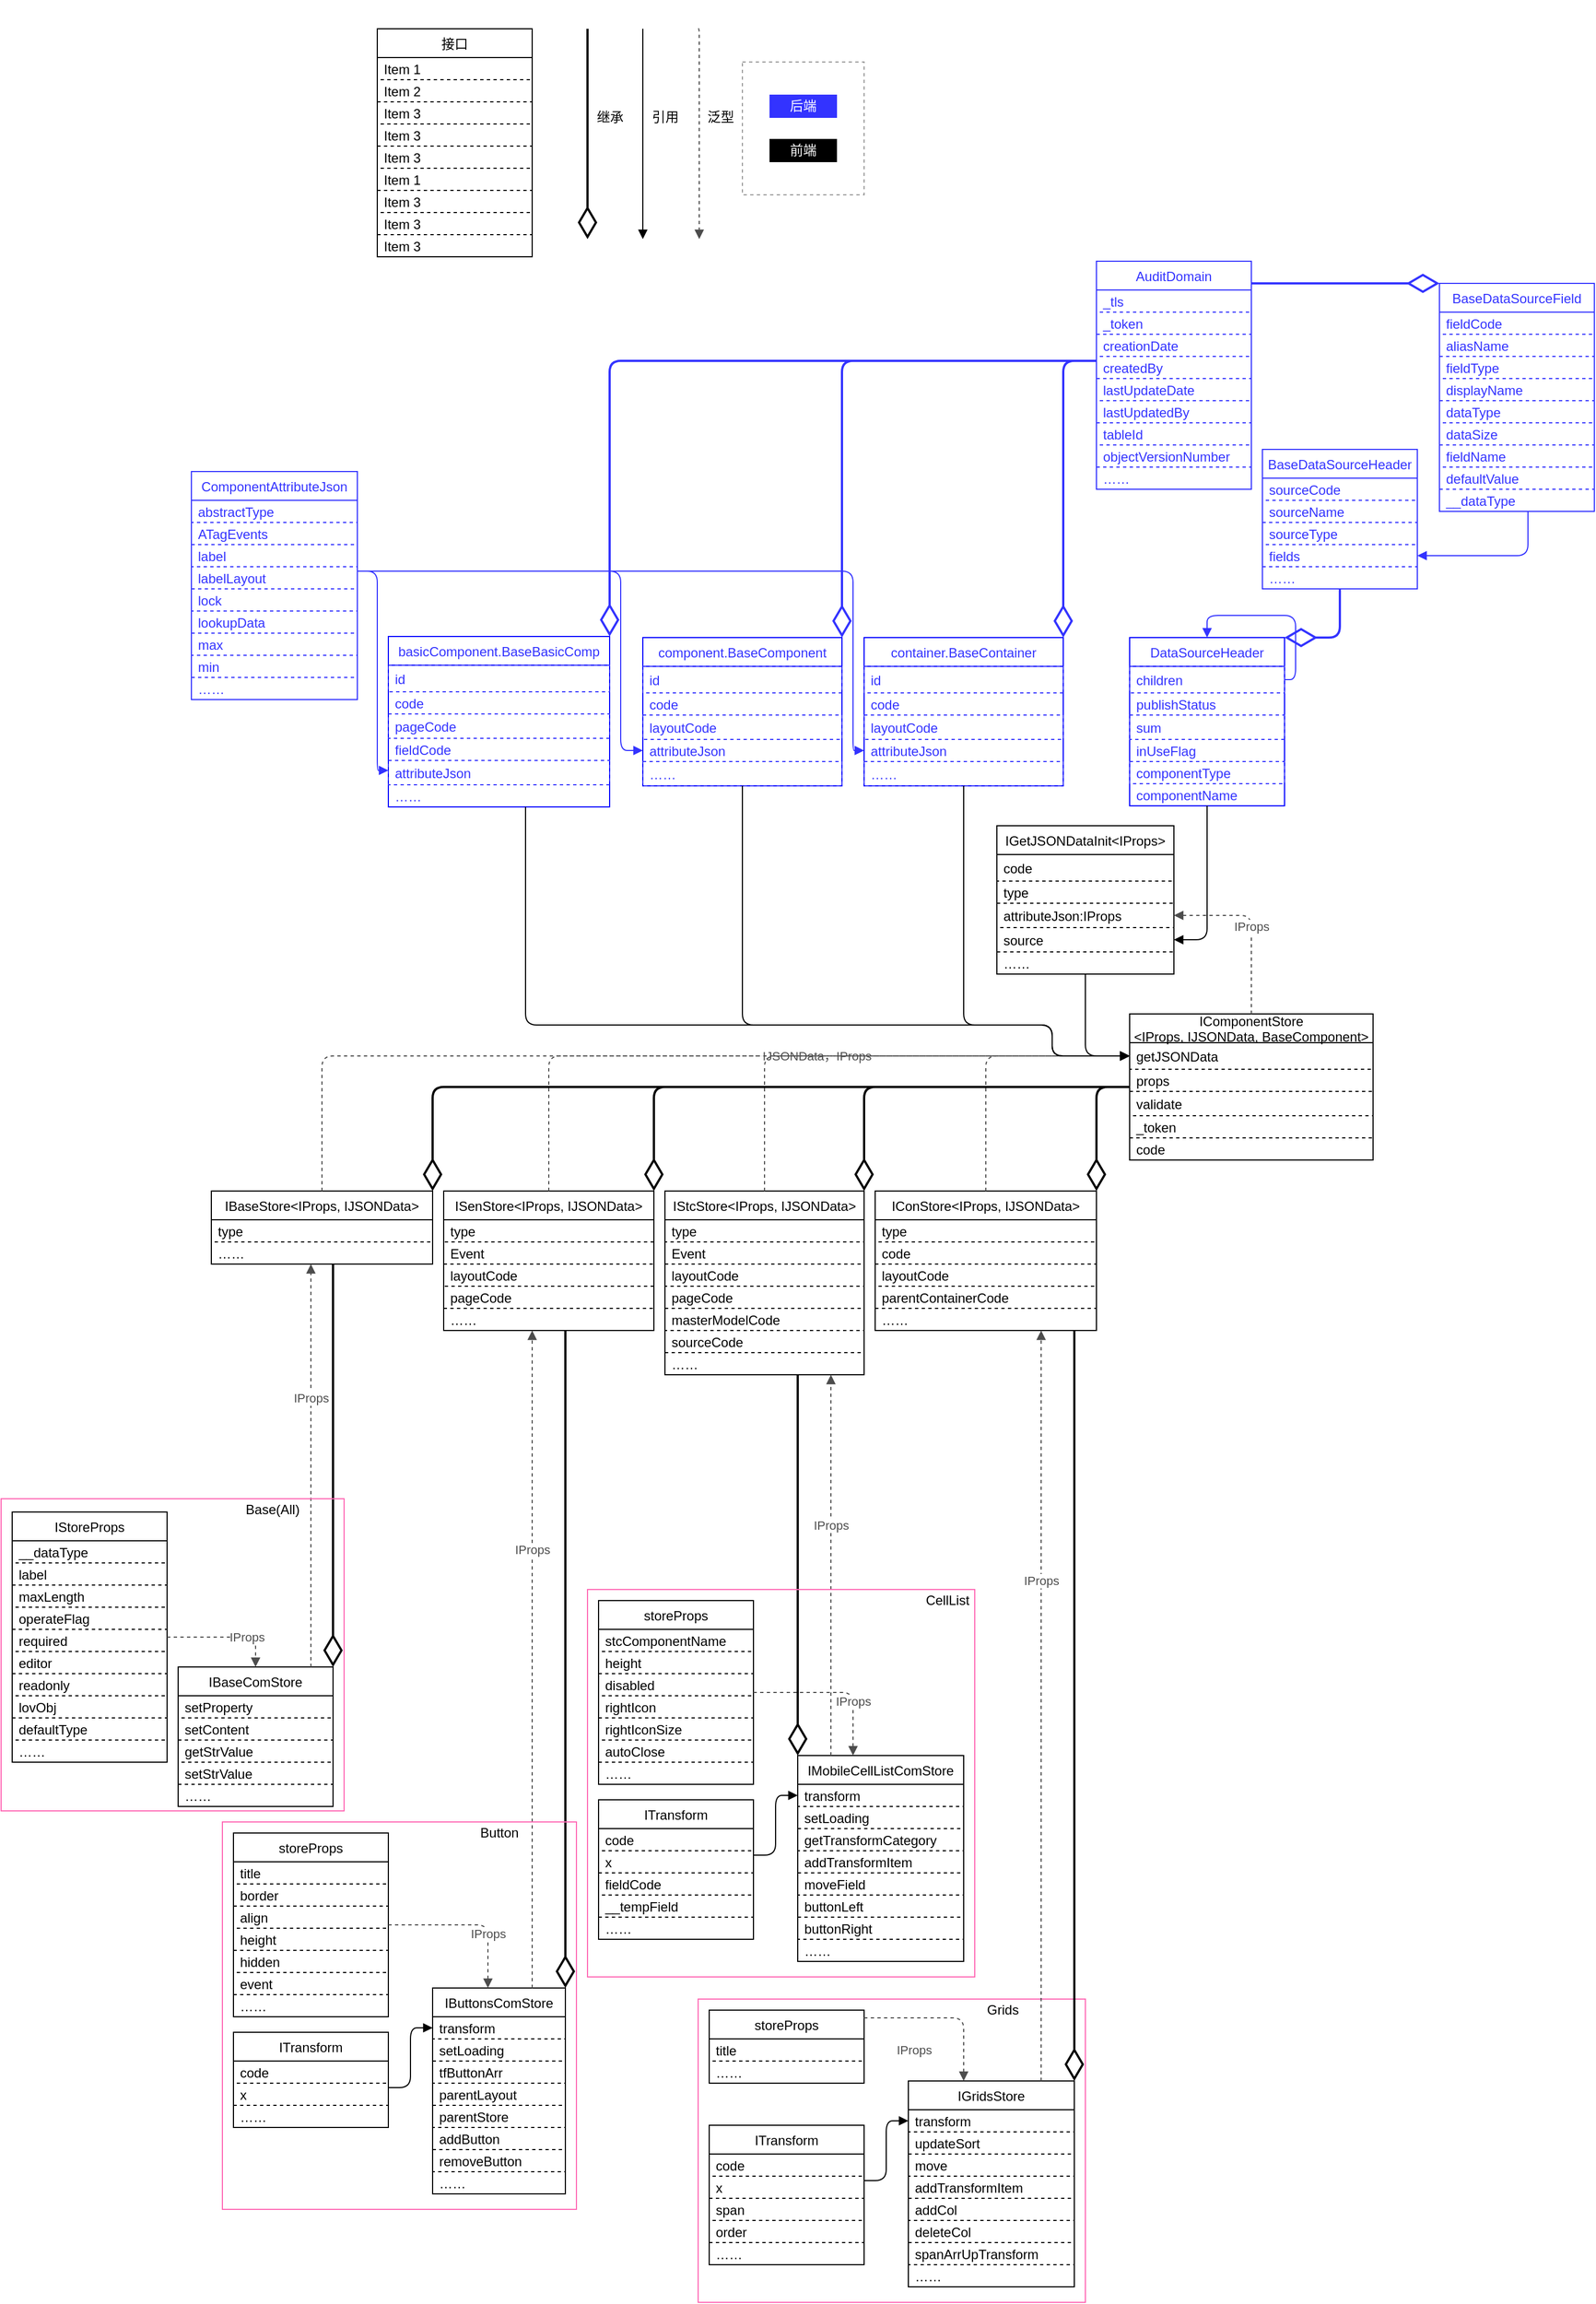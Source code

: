 <mxfile version="14.1.2" type="github">
  <diagram id="7AuxMojkvwGw2Cx3bqcZ" name="Page-1">
    <mxGraphModel dx="2247" dy="1885" grid="1" gridSize="10" guides="1" tooltips="1" connect="1" arrows="1" fold="1" page="1" pageScale="1" pageWidth="827" pageHeight="1169" math="0" shadow="0">
      <root>
        <mxCell id="0" />
        <mxCell id="1" parent="0" />
        <mxCell id="C_I1JzvXgC_tI_1EkkCS-340" value="" style="rounded=0;whiteSpace=wrap;html=1;shadow=0;glass=0;sketch=0;gradientColor=none;fontColor=#FFFFFF;align=center;fillColor=none;dashed=1;strokeColor=#999999;" vertex="1" parent="1">
          <mxGeometry x="10" y="-360" width="110" height="120" as="geometry" />
        </mxCell>
        <mxCell id="WyFafbCMrrmnB4Sx1nhN-28" value="接口" style="swimlane;fontStyle=0;childLayout=stackLayout;horizontal=1;startSize=26;fillColor=none;horizontalStack=0;resizeParent=1;resizeParentMax=0;resizeLast=0;collapsible=1;marginBottom=0;" parent="1" vertex="1">
          <mxGeometry x="-320" y="-390" width="140" height="206" as="geometry" />
        </mxCell>
        <mxCell id="WyFafbCMrrmnB4Sx1nhN-29" value="Item 1" style="text;fillColor=none;align=left;verticalAlign=middle;spacingLeft=4;spacingRight=4;overflow=hidden;rotatable=0;points=[[0,0.5],[1,0.5]];portConstraint=eastwest;dashed=1;strokeColor=#000000;" parent="WyFafbCMrrmnB4Sx1nhN-28" vertex="1">
          <mxGeometry y="26" width="140" height="20" as="geometry" />
        </mxCell>
        <mxCell id="WyFafbCMrrmnB4Sx1nhN-30" value="Item 2" style="text;strokeColor=none;fillColor=none;align=left;verticalAlign=middle;spacingLeft=4;spacingRight=4;overflow=hidden;rotatable=0;points=[[0,0.5],[1,0.5]];portConstraint=eastwest;" parent="WyFafbCMrrmnB4Sx1nhN-28" vertex="1">
          <mxGeometry y="46" width="140" height="20" as="geometry" />
        </mxCell>
        <mxCell id="WyFafbCMrrmnB4Sx1nhN-31" value="Item 3" style="text;fillColor=none;align=left;verticalAlign=middle;spacingLeft=4;spacingRight=4;overflow=hidden;rotatable=0;points=[[0,0.5],[1,0.5]];portConstraint=eastwest;dashed=1;strokeColor=#000000;" parent="WyFafbCMrrmnB4Sx1nhN-28" vertex="1">
          <mxGeometry y="66" width="140" height="20" as="geometry" />
        </mxCell>
        <mxCell id="WyFafbCMrrmnB4Sx1nhN-37" value="Item 3" style="text;strokeColor=none;fillColor=none;align=left;verticalAlign=middle;spacingLeft=4;spacingRight=4;overflow=hidden;rotatable=0;points=[[0,0.5],[1,0.5]];portConstraint=eastwest;" parent="WyFafbCMrrmnB4Sx1nhN-28" vertex="1">
          <mxGeometry y="86" width="140" height="20" as="geometry" />
        </mxCell>
        <mxCell id="WyFafbCMrrmnB4Sx1nhN-38" value="Item 3" style="text;fillColor=none;align=left;verticalAlign=middle;spacingLeft=4;spacingRight=4;overflow=hidden;rotatable=0;points=[[0,0.5],[1,0.5]];portConstraint=eastwest;dashed=1;strokeColor=#000000;" parent="WyFafbCMrrmnB4Sx1nhN-28" vertex="1">
          <mxGeometry y="106" width="140" height="20" as="geometry" />
        </mxCell>
        <mxCell id="WyFafbCMrrmnB4Sx1nhN-87" value="Item 1" style="text;strokeColor=none;fillColor=none;align=left;verticalAlign=middle;spacingLeft=4;spacingRight=4;overflow=hidden;rotatable=0;points=[[0,0.5],[1,0.5]];portConstraint=eastwest;dashed=1;" parent="WyFafbCMrrmnB4Sx1nhN-28" vertex="1">
          <mxGeometry y="126" width="140" height="20" as="geometry" />
        </mxCell>
        <mxCell id="WyFafbCMrrmnB4Sx1nhN-88" value="Item 3" style="text;fillColor=none;align=left;verticalAlign=middle;spacingLeft=4;spacingRight=4;overflow=hidden;rotatable=0;points=[[0,0.5],[1,0.5]];portConstraint=eastwest;dashed=1;strokeColor=#000000;" parent="WyFafbCMrrmnB4Sx1nhN-28" vertex="1">
          <mxGeometry y="146" width="140" height="20" as="geometry" />
        </mxCell>
        <mxCell id="WyFafbCMrrmnB4Sx1nhN-39" value="Item 3" style="text;strokeColor=none;fillColor=none;align=left;verticalAlign=middle;spacingLeft=4;spacingRight=4;overflow=hidden;rotatable=0;points=[[0,0.5],[1,0.5]];portConstraint=eastwest;" parent="WyFafbCMrrmnB4Sx1nhN-28" vertex="1">
          <mxGeometry y="166" width="140" height="20" as="geometry" />
        </mxCell>
        <mxCell id="WyFafbCMrrmnB4Sx1nhN-52" value="Item 3" style="text;fillColor=none;align=left;verticalAlign=middle;spacingLeft=4;spacingRight=4;overflow=hidden;rotatable=0;points=[[0,0.5],[1,0.5]];portConstraint=eastwest;dashed=1;strokeColor=#000000;" parent="WyFafbCMrrmnB4Sx1nhN-28" vertex="1">
          <mxGeometry y="186" width="140" height="20" as="geometry" />
        </mxCell>
        <mxCell id="WyFafbCMrrmnB4Sx1nhN-40" value="IComponentStore&#xa;&lt;IProps, IJSONData, BaseComponent&gt;" style="swimlane;fontStyle=0;childLayout=stackLayout;horizontal=1;startSize=26;fillColor=none;horizontalStack=0;resizeParent=1;resizeParentMax=0;resizeLast=0;collapsible=1;marginBottom=0;glass=0;shadow=0;sketch=0;rounded=0;" parent="1" vertex="1">
          <mxGeometry x="360" y="500" width="220" height="132" as="geometry" />
        </mxCell>
        <mxCell id="WyFafbCMrrmnB4Sx1nhN-41" value="getJSONData" style="text;fillColor=none;align=left;verticalAlign=middle;spacingLeft=4;spacingRight=4;overflow=hidden;rotatable=0;points=[[0,0.5],[1,0.5]];portConstraint=eastwest;dashed=1;perimeterSpacing=0;strokeColor=#000000;" parent="WyFafbCMrrmnB4Sx1nhN-40" vertex="1">
          <mxGeometry y="26" width="220" height="24" as="geometry" />
        </mxCell>
        <mxCell id="WyFafbCMrrmnB4Sx1nhN-42" value="props" style="text;fillColor=none;align=left;verticalAlign=middle;spacingLeft=4;spacingRight=4;overflow=hidden;rotatable=0;points=[[0,0.5],[1,0.5]];portConstraint=eastwest;dashed=1;" parent="WyFafbCMrrmnB4Sx1nhN-40" vertex="1">
          <mxGeometry y="50" width="220" height="20" as="geometry" />
        </mxCell>
        <mxCell id="WyFafbCMrrmnB4Sx1nhN-43" value="validate" style="text;fillColor=none;align=left;verticalAlign=middle;spacingLeft=4;spacingRight=4;overflow=hidden;rotatable=0;points=[[0,0.5],[1,0.5]];portConstraint=eastwest;dashed=1;strokeColor=#000000;" parent="WyFafbCMrrmnB4Sx1nhN-40" vertex="1">
          <mxGeometry y="70" width="220" height="22" as="geometry" />
        </mxCell>
        <mxCell id="WyFafbCMrrmnB4Sx1nhN-44" value="_token" style="text;fillColor=none;align=left;verticalAlign=middle;spacingLeft=4;spacingRight=4;overflow=hidden;rotatable=0;points=[[0,0.5],[1,0.5]];portConstraint=eastwest;dashed=1;" parent="WyFafbCMrrmnB4Sx1nhN-40" vertex="1">
          <mxGeometry y="92" width="220" height="20" as="geometry" />
        </mxCell>
        <mxCell id="WyFafbCMrrmnB4Sx1nhN-45" value="code" style="text;fillColor=none;align=left;verticalAlign=middle;spacingLeft=4;spacingRight=4;overflow=hidden;rotatable=0;points=[[0,0.5],[1,0.5]];portConstraint=eastwest;dashed=1;strokeColor=#000000;" parent="WyFafbCMrrmnB4Sx1nhN-40" vertex="1">
          <mxGeometry y="112" width="220" height="20" as="geometry" />
        </mxCell>
        <mxCell id="WyFafbCMrrmnB4Sx1nhN-54" value="IGetJSONDataInit&lt;IProps&gt;" style="swimlane;fontStyle=0;childLayout=stackLayout;horizontal=1;startSize=26;fillColor=none;horizontalStack=0;resizeParent=1;resizeParentMax=0;resizeLast=0;collapsible=1;marginBottom=0;" parent="1" vertex="1">
          <mxGeometry x="240" y="330" width="160" height="134" as="geometry" />
        </mxCell>
        <mxCell id="WyFafbCMrrmnB4Sx1nhN-55" value="code" style="text;fillColor=none;align=left;verticalAlign=middle;spacingLeft=4;spacingRight=4;overflow=hidden;rotatable=0;points=[[0,0.5],[1,0.5]];portConstraint=eastwest;dashed=1;strokeColor=#000000;" parent="WyFafbCMrrmnB4Sx1nhN-54" vertex="1">
          <mxGeometry y="26" width="160" height="24" as="geometry" />
        </mxCell>
        <mxCell id="WyFafbCMrrmnB4Sx1nhN-56" value="type" style="text;strokeColor=none;fillColor=none;align=left;verticalAlign=middle;spacingLeft=4;spacingRight=4;overflow=hidden;rotatable=0;points=[[0,0.5],[1,0.5]];portConstraint=eastwest;" parent="WyFafbCMrrmnB4Sx1nhN-54" vertex="1">
          <mxGeometry y="50" width="160" height="20" as="geometry" />
        </mxCell>
        <mxCell id="WyFafbCMrrmnB4Sx1nhN-57" value="attributeJson:IProps" style="text;fillColor=none;align=left;verticalAlign=middle;spacingLeft=4;spacingRight=4;overflow=hidden;rotatable=0;points=[[0,0.5],[1,0.5]];portConstraint=eastwest;dashed=1;strokeColor=#000000;" parent="WyFafbCMrrmnB4Sx1nhN-54" vertex="1">
          <mxGeometry y="70" width="160" height="22" as="geometry" />
        </mxCell>
        <mxCell id="WyFafbCMrrmnB4Sx1nhN-68" value="source" style="text;strokeColor=none;fillColor=none;align=left;verticalAlign=middle;spacingLeft=4;spacingRight=4;overflow=hidden;rotatable=0;points=[[0,0.5],[1,0.5]];portConstraint=eastwest;" parent="WyFafbCMrrmnB4Sx1nhN-54" vertex="1">
          <mxGeometry y="92" width="160" height="22" as="geometry" />
        </mxCell>
        <mxCell id="WyFafbCMrrmnB4Sx1nhN-61" value="……" style="text;fillColor=none;align=left;verticalAlign=middle;spacingLeft=4;spacingRight=4;overflow=hidden;rotatable=0;points=[[0,0.5],[1,0.5]];portConstraint=eastwest;dashed=1;strokeColor=#000000;" parent="WyFafbCMrrmnB4Sx1nhN-54" vertex="1">
          <mxGeometry y="114" width="160" height="20" as="geometry" />
        </mxCell>
        <mxCell id="WyFafbCMrrmnB4Sx1nhN-63" value="IProps" style="endArrow=block;endFill=1;endSize=6;html=1;exitX=0.5;exitY=0;exitDx=0;exitDy=0;dashed=1;edgeStyle=orthogonalEdgeStyle;strokeColor=#4D4D4D;fontColor=#4D4D4D;" parent="1" source="WyFafbCMrrmnB4Sx1nhN-40" target="WyFafbCMrrmnB4Sx1nhN-57" edge="1">
          <mxGeometry width="100" relative="1" as="geometry">
            <mxPoint y="371" as="sourcePoint" />
            <mxPoint x="120" y="370" as="targetPoint" />
          </mxGeometry>
        </mxCell>
        <mxCell id="WyFafbCMrrmnB4Sx1nhN-64" value="" style="endArrow=block;endFill=1;endSize=6;html=1;edgeStyle=orthogonalEdgeStyle;" parent="1" source="WyFafbCMrrmnB4Sx1nhN-54" target="WyFafbCMrrmnB4Sx1nhN-41" edge="1">
          <mxGeometry width="100" relative="1" as="geometry">
            <mxPoint x="240" y="571" as="sourcePoint" />
            <mxPoint x="300" y="571" as="targetPoint" />
          </mxGeometry>
        </mxCell>
        <object label="DataSourceHeader" cc="cc" id="WyFafbCMrrmnB4Sx1nhN-75">
          <mxCell style="swimlane;fontStyle=0;childLayout=stackLayout;horizontal=1;startSize=26;fillColor=none;horizontalStack=0;resizeParent=1;resizeParentMax=0;resizeLast=0;collapsible=1;marginBottom=0;strokeColor=#0000FF;fontColor=#3333FF;" parent="1" vertex="1">
            <mxGeometry x="360" y="160" width="140" height="152" as="geometry" />
          </mxCell>
        </object>
        <mxCell id="WyFafbCMrrmnB4Sx1nhN-76" value="children" style="text;fillColor=none;align=left;verticalAlign=middle;spacingLeft=4;spacingRight=4;overflow=hidden;rotatable=0;points=[[0,0.5],[1,0.5]];portConstraint=eastwest;fontColor=#3333FF;dashed=1;strokeColor=#3333FF;" parent="WyFafbCMrrmnB4Sx1nhN-75" vertex="1">
          <mxGeometry y="26" width="140" height="24" as="geometry" />
        </mxCell>
        <mxCell id="WyFafbCMrrmnB4Sx1nhN-77" value="publishStatus" style="text;strokeColor=none;fillColor=none;align=left;verticalAlign=middle;spacingLeft=4;spacingRight=4;overflow=hidden;rotatable=0;points=[[0,0.5],[1,0.5]];portConstraint=eastwest;fontColor=#3333FF;" parent="WyFafbCMrrmnB4Sx1nhN-75" vertex="1">
          <mxGeometry y="50" width="140" height="20" as="geometry" />
        </mxCell>
        <mxCell id="WyFafbCMrrmnB4Sx1nhN-78" value="sum" style="text;fillColor=none;align=left;verticalAlign=middle;spacingLeft=4;spacingRight=4;overflow=hidden;rotatable=0;points=[[0,0.5],[1,0.5]];portConstraint=eastwest;fontColor=#3333FF;dashed=1;strokeColor=#3333FF;" parent="WyFafbCMrrmnB4Sx1nhN-75" vertex="1">
          <mxGeometry y="70" width="140" height="22" as="geometry" />
        </mxCell>
        <mxCell id="WyFafbCMrrmnB4Sx1nhN-79" value="inUseFlag" style="text;strokeColor=none;fillColor=none;align=left;verticalAlign=middle;spacingLeft=4;spacingRight=4;overflow=hidden;rotatable=0;points=[[0,0.5],[1,0.5]];portConstraint=eastwest;fontColor=#3333FF;" parent="WyFafbCMrrmnB4Sx1nhN-75" vertex="1">
          <mxGeometry y="92" width="140" height="20" as="geometry" />
        </mxCell>
        <mxCell id="WyFafbCMrrmnB4Sx1nhN-80" value="componentType" style="text;fillColor=none;align=left;verticalAlign=middle;spacingLeft=4;spacingRight=4;overflow=hidden;rotatable=0;points=[[0,0.5],[1,0.5]];portConstraint=eastwest;fontColor=#3333FF;dashed=1;strokeColor=#3333FF;" parent="WyFafbCMrrmnB4Sx1nhN-75" vertex="1">
          <mxGeometry y="112" width="140" height="20" as="geometry" />
        </mxCell>
        <mxCell id="WyFafbCMrrmnB4Sx1nhN-81" value="componentName" style="text;strokeColor=none;fillColor=none;align=left;verticalAlign=middle;spacingLeft=4;spacingRight=4;overflow=hidden;rotatable=0;points=[[0,0.5],[1,0.5]];portConstraint=eastwest;fontColor=#3333FF;" parent="WyFafbCMrrmnB4Sx1nhN-75" vertex="1">
          <mxGeometry y="132" width="140" height="20" as="geometry" />
        </mxCell>
        <mxCell id="C_I1JzvXgC_tI_1EkkCS-12" value="" style="endArrow=block;endFill=1;endSize=6;html=1;edgeStyle=orthogonalEdgeStyle;strokeColor=#3333FF;exitX=1;exitY=0.5;exitDx=0;exitDy=0;" edge="1" parent="WyFafbCMrrmnB4Sx1nhN-75" source="WyFafbCMrrmnB4Sx1nhN-76" target="WyFafbCMrrmnB4Sx1nhN-75">
          <mxGeometry width="100" relative="1" as="geometry">
            <mxPoint x="80" y="162" as="sourcePoint" />
            <mxPoint x="30" y="343" as="targetPoint" />
            <Array as="points">
              <mxPoint x="150" y="38" />
              <mxPoint x="150" y="-20" />
              <mxPoint x="70" y="-20" />
            </Array>
          </mxGeometry>
        </mxCell>
        <mxCell id="C_I1JzvXgC_tI_1EkkCS-11" value="" style="endArrow=block;endFill=1;endSize=6;html=1;edgeStyle=orthogonalEdgeStyle;entryX=1;entryY=0.5;entryDx=0;entryDy=0;" edge="1" parent="1" source="WyFafbCMrrmnB4Sx1nhN-75" target="WyFafbCMrrmnB4Sx1nhN-68">
          <mxGeometry width="100" relative="1" as="geometry">
            <mxPoint x="310" y="444" as="sourcePoint" />
            <mxPoint x="240" y="528" as="targetPoint" />
          </mxGeometry>
        </mxCell>
        <mxCell id="C_I1JzvXgC_tI_1EkkCS-14" value="BaseDataSourceHeader" style="swimlane;fontStyle=0;childLayout=stackLayout;horizontal=1;startSize=26;fillColor=none;horizontalStack=0;resizeParent=1;resizeParentMax=0;resizeLast=0;collapsible=1;marginBottom=0;fontColor=#3333FF;strokeColor=#3333FF;" vertex="1" parent="1">
          <mxGeometry x="480" y="-10" width="140" height="126" as="geometry" />
        </mxCell>
        <mxCell id="C_I1JzvXgC_tI_1EkkCS-15" value="sourceCode" style="text;fillColor=none;align=left;verticalAlign=middle;spacingLeft=4;spacingRight=4;overflow=hidden;rotatable=0;points=[[0,0.5],[1,0.5]];portConstraint=eastwest;dashed=1;fontColor=#3333FF;strokeColor=#3333FF;" vertex="1" parent="C_I1JzvXgC_tI_1EkkCS-14">
          <mxGeometry y="26" width="140" height="20" as="geometry" />
        </mxCell>
        <mxCell id="C_I1JzvXgC_tI_1EkkCS-16" value="sourceName" style="text;fillColor=none;align=left;verticalAlign=middle;spacingLeft=4;spacingRight=4;overflow=hidden;rotatable=0;points=[[0,0.5],[1,0.5]];portConstraint=eastwest;fontColor=#3333FF;" vertex="1" parent="C_I1JzvXgC_tI_1EkkCS-14">
          <mxGeometry y="46" width="140" height="20" as="geometry" />
        </mxCell>
        <mxCell id="C_I1JzvXgC_tI_1EkkCS-17" value="sourceType" style="text;fillColor=none;align=left;verticalAlign=middle;spacingLeft=4;spacingRight=4;overflow=hidden;rotatable=0;points=[[0,0.5],[1,0.5]];portConstraint=eastwest;dashed=1;fontColor=#3333FF;strokeColor=#3333FF;" vertex="1" parent="C_I1JzvXgC_tI_1EkkCS-14">
          <mxGeometry y="66" width="140" height="20" as="geometry" />
        </mxCell>
        <mxCell id="C_I1JzvXgC_tI_1EkkCS-18" value="fields" style="text;fillColor=none;align=left;verticalAlign=middle;spacingLeft=4;spacingRight=4;overflow=hidden;rotatable=0;points=[[0,0.5],[1,0.5]];portConstraint=eastwest;fontColor=#3333FF;" vertex="1" parent="C_I1JzvXgC_tI_1EkkCS-14">
          <mxGeometry y="86" width="140" height="20" as="geometry" />
        </mxCell>
        <mxCell id="C_I1JzvXgC_tI_1EkkCS-19" value="……" style="text;fillColor=none;align=left;verticalAlign=middle;spacingLeft=4;spacingRight=4;overflow=hidden;rotatable=0;points=[[0,0.5],[1,0.5]];portConstraint=eastwest;dashed=1;fontColor=#3333FF;strokeColor=#3333FF;" vertex="1" parent="C_I1JzvXgC_tI_1EkkCS-14">
          <mxGeometry y="106" width="140" height="20" as="geometry" />
        </mxCell>
        <mxCell id="C_I1JzvXgC_tI_1EkkCS-38" value="" style="endArrow=diamondThin;endFill=0;endSize=24;html=1;strokeWidth=2;fontColor=#808080;edgeStyle=orthogonalEdgeStyle;strokeColor=#3333FF;entryX=1;entryY=0;entryDx=0;entryDy=0;" edge="1" parent="1" source="C_I1JzvXgC_tI_1EkkCS-14" target="WyFafbCMrrmnB4Sx1nhN-75">
          <mxGeometry width="160" relative="1" as="geometry">
            <mxPoint x="50" y="293.556" as="sourcePoint" />
            <mxPoint x="210" y="290" as="targetPoint" />
            <Array as="points">
              <mxPoint x="550" y="160" />
            </Array>
          </mxGeometry>
        </mxCell>
        <mxCell id="C_I1JzvXgC_tI_1EkkCS-39" value="BaseDataSourceField" style="swimlane;fontStyle=0;childLayout=stackLayout;horizontal=1;startSize=26;fillColor=none;horizontalStack=0;resizeParent=1;resizeParentMax=0;resizeLast=0;collapsible=1;marginBottom=0;fontColor=#3333FF;strokeColor=#3333FF;" vertex="1" parent="1">
          <mxGeometry x="640" y="-160" width="140" height="206" as="geometry" />
        </mxCell>
        <mxCell id="C_I1JzvXgC_tI_1EkkCS-40" value="fieldCode" style="text;fillColor=none;align=left;verticalAlign=middle;spacingLeft=4;spacingRight=4;overflow=hidden;rotatable=0;points=[[0,0.5],[1,0.5]];portConstraint=eastwest;dashed=1;fontColor=#3333FF;strokeColor=#3333FF;" vertex="1" parent="C_I1JzvXgC_tI_1EkkCS-39">
          <mxGeometry y="26" width="140" height="20" as="geometry" />
        </mxCell>
        <mxCell id="C_I1JzvXgC_tI_1EkkCS-41" value="aliasName" style="text;fillColor=none;align=left;verticalAlign=middle;spacingLeft=4;spacingRight=4;overflow=hidden;rotatable=0;points=[[0,0.5],[1,0.5]];portConstraint=eastwest;fontColor=#3333FF;" vertex="1" parent="C_I1JzvXgC_tI_1EkkCS-39">
          <mxGeometry y="46" width="140" height="20" as="geometry" />
        </mxCell>
        <mxCell id="C_I1JzvXgC_tI_1EkkCS-42" value="fieldType" style="text;fillColor=none;align=left;verticalAlign=middle;spacingLeft=4;spacingRight=4;overflow=hidden;rotatable=0;points=[[0,0.5],[1,0.5]];portConstraint=eastwest;dashed=1;fontColor=#3333FF;strokeColor=#3333FF;" vertex="1" parent="C_I1JzvXgC_tI_1EkkCS-39">
          <mxGeometry y="66" width="140" height="20" as="geometry" />
        </mxCell>
        <mxCell id="C_I1JzvXgC_tI_1EkkCS-43" value="displayName" style="text;fillColor=none;align=left;verticalAlign=middle;spacingLeft=4;spacingRight=4;overflow=hidden;rotatable=0;points=[[0,0.5],[1,0.5]];portConstraint=eastwest;fontColor=#3333FF;" vertex="1" parent="C_I1JzvXgC_tI_1EkkCS-39">
          <mxGeometry y="86" width="140" height="20" as="geometry" />
        </mxCell>
        <mxCell id="C_I1JzvXgC_tI_1EkkCS-44" value="dataType" style="text;fillColor=none;align=left;verticalAlign=middle;spacingLeft=4;spacingRight=4;overflow=hidden;rotatable=0;points=[[0,0.5],[1,0.5]];portConstraint=eastwest;dashed=1;fontColor=#3333FF;strokeColor=#3333FF;" vertex="1" parent="C_I1JzvXgC_tI_1EkkCS-39">
          <mxGeometry y="106" width="140" height="20" as="geometry" />
        </mxCell>
        <mxCell id="C_I1JzvXgC_tI_1EkkCS-45" value="dataSize" style="text;fillColor=none;align=left;verticalAlign=middle;spacingLeft=4;spacingRight=4;overflow=hidden;rotatable=0;points=[[0,0.5],[1,0.5]];portConstraint=eastwest;dashed=1;fontColor=#3333FF;" vertex="1" parent="C_I1JzvXgC_tI_1EkkCS-39">
          <mxGeometry y="126" width="140" height="20" as="geometry" />
        </mxCell>
        <mxCell id="C_I1JzvXgC_tI_1EkkCS-46" value="fieldName" style="text;fillColor=none;align=left;verticalAlign=middle;spacingLeft=4;spacingRight=4;overflow=hidden;rotatable=0;points=[[0,0.5],[1,0.5]];portConstraint=eastwest;dashed=1;fontColor=#3333FF;strokeColor=#3333FF;" vertex="1" parent="C_I1JzvXgC_tI_1EkkCS-39">
          <mxGeometry y="146" width="140" height="20" as="geometry" />
        </mxCell>
        <mxCell id="C_I1JzvXgC_tI_1EkkCS-47" value="defaultValue" style="text;fillColor=none;align=left;verticalAlign=middle;spacingLeft=4;spacingRight=4;overflow=hidden;rotatable=0;points=[[0,0.5],[1,0.5]];portConstraint=eastwest;fontColor=#3333FF;" vertex="1" parent="C_I1JzvXgC_tI_1EkkCS-39">
          <mxGeometry y="166" width="140" height="20" as="geometry" />
        </mxCell>
        <mxCell id="C_I1JzvXgC_tI_1EkkCS-48" value="__dataType" style="text;fillColor=none;align=left;verticalAlign=middle;spacingLeft=4;spacingRight=4;overflow=hidden;rotatable=0;points=[[0,0.5],[1,0.5]];portConstraint=eastwest;dashed=1;fontColor=#3333FF;strokeColor=#3333FF;" vertex="1" parent="C_I1JzvXgC_tI_1EkkCS-39">
          <mxGeometry y="186" width="140" height="20" as="geometry" />
        </mxCell>
        <mxCell id="C_I1JzvXgC_tI_1EkkCS-49" value="" style="endArrow=block;endFill=1;endSize=6;html=1;edgeStyle=orthogonalEdgeStyle;strokeColor=#3333FF;" edge="1" parent="1" source="C_I1JzvXgC_tI_1EkkCS-39" target="C_I1JzvXgC_tI_1EkkCS-18">
          <mxGeometry width="100" relative="1" as="geometry">
            <mxPoint x="510" y="178" as="sourcePoint" />
            <mxPoint x="440" y="140" as="targetPoint" />
            <Array as="points">
              <mxPoint x="720" y="86" />
            </Array>
          </mxGeometry>
        </mxCell>
        <mxCell id="C_I1JzvXgC_tI_1EkkCS-51" value="AuditDomain" style="swimlane;fontStyle=0;childLayout=stackLayout;horizontal=1;startSize=26;fillColor=none;horizontalStack=0;resizeParent=1;resizeParentMax=0;resizeLast=0;collapsible=1;marginBottom=0;fontColor=#3333FF;strokeColor=#3333FF;" vertex="1" parent="1">
          <mxGeometry x="330" y="-180" width="140" height="206" as="geometry" />
        </mxCell>
        <mxCell id="C_I1JzvXgC_tI_1EkkCS-52" value="_tls" style="text;fillColor=none;align=left;verticalAlign=middle;spacingLeft=4;spacingRight=4;overflow=hidden;rotatable=0;points=[[0,0.5],[1,0.5]];portConstraint=eastwest;dashed=1;fontColor=#3333FF;strokeColor=#3333FF;" vertex="1" parent="C_I1JzvXgC_tI_1EkkCS-51">
          <mxGeometry y="26" width="140" height="20" as="geometry" />
        </mxCell>
        <mxCell id="C_I1JzvXgC_tI_1EkkCS-53" value="_token" style="text;fillColor=none;align=left;verticalAlign=middle;spacingLeft=4;spacingRight=4;overflow=hidden;rotatable=0;points=[[0,0.5],[1,0.5]];portConstraint=eastwest;fontColor=#3333FF;" vertex="1" parent="C_I1JzvXgC_tI_1EkkCS-51">
          <mxGeometry y="46" width="140" height="20" as="geometry" />
        </mxCell>
        <mxCell id="C_I1JzvXgC_tI_1EkkCS-54" value="creationDate" style="text;fillColor=none;align=left;verticalAlign=middle;spacingLeft=4;spacingRight=4;overflow=hidden;rotatable=0;points=[[0,0.5],[1,0.5]];portConstraint=eastwest;dashed=1;fontColor=#3333FF;strokeColor=#3333FF;" vertex="1" parent="C_I1JzvXgC_tI_1EkkCS-51">
          <mxGeometry y="66" width="140" height="20" as="geometry" />
        </mxCell>
        <mxCell id="C_I1JzvXgC_tI_1EkkCS-55" value="createdBy" style="text;fillColor=none;align=left;verticalAlign=middle;spacingLeft=4;spacingRight=4;overflow=hidden;rotatable=0;points=[[0,0.5],[1,0.5]];portConstraint=eastwest;fontColor=#3333FF;" vertex="1" parent="C_I1JzvXgC_tI_1EkkCS-51">
          <mxGeometry y="86" width="140" height="20" as="geometry" />
        </mxCell>
        <mxCell id="C_I1JzvXgC_tI_1EkkCS-56" value="lastUpdateDate" style="text;fillColor=none;align=left;verticalAlign=middle;spacingLeft=4;spacingRight=4;overflow=hidden;rotatable=0;points=[[0,0.5],[1,0.5]];portConstraint=eastwest;dashed=1;fontColor=#3333FF;strokeColor=#3333FF;" vertex="1" parent="C_I1JzvXgC_tI_1EkkCS-51">
          <mxGeometry y="106" width="140" height="20" as="geometry" />
        </mxCell>
        <mxCell id="C_I1JzvXgC_tI_1EkkCS-57" value="lastUpdatedBy" style="text;fillColor=none;align=left;verticalAlign=middle;spacingLeft=4;spacingRight=4;overflow=hidden;rotatable=0;points=[[0,0.5],[1,0.5]];portConstraint=eastwest;dashed=1;fontColor=#3333FF;" vertex="1" parent="C_I1JzvXgC_tI_1EkkCS-51">
          <mxGeometry y="126" width="140" height="20" as="geometry" />
        </mxCell>
        <mxCell id="C_I1JzvXgC_tI_1EkkCS-58" value="tableId" style="text;fillColor=none;align=left;verticalAlign=middle;spacingLeft=4;spacingRight=4;overflow=hidden;rotatable=0;points=[[0,0.5],[1,0.5]];portConstraint=eastwest;dashed=1;fontColor=#3333FF;strokeColor=#3333FF;" vertex="1" parent="C_I1JzvXgC_tI_1EkkCS-51">
          <mxGeometry y="146" width="140" height="20" as="geometry" />
        </mxCell>
        <mxCell id="C_I1JzvXgC_tI_1EkkCS-59" value="objectVersionNumber" style="text;fillColor=none;align=left;verticalAlign=middle;spacingLeft=4;spacingRight=4;overflow=hidden;rotatable=0;points=[[0,0.5],[1,0.5]];portConstraint=eastwest;fontColor=#3333FF;" vertex="1" parent="C_I1JzvXgC_tI_1EkkCS-51">
          <mxGeometry y="166" width="140" height="20" as="geometry" />
        </mxCell>
        <mxCell id="C_I1JzvXgC_tI_1EkkCS-60" value="……" style="text;fillColor=none;align=left;verticalAlign=middle;spacingLeft=4;spacingRight=4;overflow=hidden;rotatable=0;points=[[0,0.5],[1,0.5]];portConstraint=eastwest;dashed=1;fontColor=#3333FF;strokeColor=#3333FF;" vertex="1" parent="C_I1JzvXgC_tI_1EkkCS-51">
          <mxGeometry y="186" width="140" height="20" as="geometry" />
        </mxCell>
        <mxCell id="C_I1JzvXgC_tI_1EkkCS-61" value="" style="endArrow=diamondThin;endFill=0;endSize=24;html=1;strokeWidth=2;fontColor=#808080;edgeStyle=orthogonalEdgeStyle;strokeColor=#3333FF;entryX=0;entryY=0;entryDx=0;entryDy=0;" edge="1" parent="1" source="C_I1JzvXgC_tI_1EkkCS-51" target="C_I1JzvXgC_tI_1EkkCS-39">
          <mxGeometry width="160" relative="1" as="geometry">
            <mxPoint x="560" y="126" as="sourcePoint" />
            <mxPoint x="510" y="180" as="targetPoint" />
            <Array as="points">
              <mxPoint x="520" y="-160" />
              <mxPoint x="520" y="-160" />
            </Array>
          </mxGeometry>
        </mxCell>
        <object label="component.BaseComponent" cc="cc" id="C_I1JzvXgC_tI_1EkkCS-62">
          <mxCell style="swimlane;fontStyle=0;childLayout=stackLayout;horizontal=1;startSize=26;fillColor=none;horizontalStack=0;resizeParent=1;resizeParentMax=0;resizeLast=0;collapsible=1;marginBottom=0;strokeColor=#0000FF;fontColor=#3333FF;" vertex="1" parent="1">
            <mxGeometry x="-80" y="160" width="180" height="134" as="geometry" />
          </mxCell>
        </object>
        <mxCell id="C_I1JzvXgC_tI_1EkkCS-63" value="id" style="text;fillColor=none;align=left;verticalAlign=middle;spacingLeft=4;spacingRight=4;overflow=hidden;rotatable=0;points=[[0,0.5],[1,0.5]];portConstraint=eastwest;fontColor=#3333FF;dashed=1;strokeColor=#3333FF;" vertex="1" parent="C_I1JzvXgC_tI_1EkkCS-62">
          <mxGeometry y="26" width="180" height="24" as="geometry" />
        </mxCell>
        <mxCell id="C_I1JzvXgC_tI_1EkkCS-64" value="code" style="text;strokeColor=none;fillColor=none;align=left;verticalAlign=middle;spacingLeft=4;spacingRight=4;overflow=hidden;rotatable=0;points=[[0,0.5],[1,0.5]];portConstraint=eastwest;fontColor=#3333FF;" vertex="1" parent="C_I1JzvXgC_tI_1EkkCS-62">
          <mxGeometry y="50" width="180" height="20" as="geometry" />
        </mxCell>
        <mxCell id="C_I1JzvXgC_tI_1EkkCS-65" value="layoutCode" style="text;fillColor=none;align=left;verticalAlign=middle;spacingLeft=4;spacingRight=4;overflow=hidden;rotatable=0;points=[[0,0.5],[1,0.5]];portConstraint=eastwest;fontColor=#3333FF;dashed=1;strokeColor=#3333FF;" vertex="1" parent="C_I1JzvXgC_tI_1EkkCS-62">
          <mxGeometry y="70" width="180" height="22" as="geometry" />
        </mxCell>
        <mxCell id="C_I1JzvXgC_tI_1EkkCS-68" value="attributeJson" style="text;strokeColor=none;fillColor=none;align=left;verticalAlign=middle;spacingLeft=4;spacingRight=4;overflow=hidden;rotatable=0;points=[[0,0.5],[1,0.5]];portConstraint=eastwest;fontColor=#3333FF;" vertex="1" parent="C_I1JzvXgC_tI_1EkkCS-62">
          <mxGeometry y="92" width="180" height="20" as="geometry" />
        </mxCell>
        <mxCell id="C_I1JzvXgC_tI_1EkkCS-152" value="……" style="text;fillColor=none;align=left;verticalAlign=middle;spacingLeft=4;spacingRight=4;overflow=hidden;rotatable=0;points=[[0,0.5],[1,0.5]];portConstraint=eastwest;fontColor=#3333FF;dashed=1;strokeColor=#3333FF;" vertex="1" parent="C_I1JzvXgC_tI_1EkkCS-62">
          <mxGeometry y="112" width="180" height="22" as="geometry" />
        </mxCell>
        <object label="basicComponent.BaseBasicComp" cc="cc" id="C_I1JzvXgC_tI_1EkkCS-70">
          <mxCell style="swimlane;fontStyle=0;childLayout=stackLayout;horizontal=1;startSize=26;fillColor=none;horizontalStack=0;resizeParent=1;resizeParentMax=0;resizeLast=0;collapsible=1;marginBottom=0;strokeColor=#0000FF;fontColor=#3333FF;" vertex="1" parent="1">
            <mxGeometry x="-310" y="159" width="200" height="154" as="geometry" />
          </mxCell>
        </object>
        <mxCell id="C_I1JzvXgC_tI_1EkkCS-71" value="id" style="text;fillColor=none;align=left;verticalAlign=middle;spacingLeft=4;spacingRight=4;overflow=hidden;rotatable=0;points=[[0,0.5],[1,0.5]];portConstraint=eastwest;fontColor=#3333FF;dashed=1;strokeColor=#3333FF;" vertex="1" parent="C_I1JzvXgC_tI_1EkkCS-70">
          <mxGeometry y="26" width="200" height="24" as="geometry" />
        </mxCell>
        <mxCell id="C_I1JzvXgC_tI_1EkkCS-72" value="code" style="text;strokeColor=none;fillColor=none;align=left;verticalAlign=middle;spacingLeft=4;spacingRight=4;overflow=hidden;rotatable=0;points=[[0,0.5],[1,0.5]];portConstraint=eastwest;fontColor=#3333FF;" vertex="1" parent="C_I1JzvXgC_tI_1EkkCS-70">
          <mxGeometry y="50" width="200" height="20" as="geometry" />
        </mxCell>
        <mxCell id="C_I1JzvXgC_tI_1EkkCS-73" value="pageCode" style="text;fillColor=none;align=left;verticalAlign=middle;spacingLeft=4;spacingRight=4;overflow=hidden;rotatable=0;points=[[0,0.5],[1,0.5]];portConstraint=eastwest;fontColor=#3333FF;dashed=1;strokeColor=#3333FF;" vertex="1" parent="C_I1JzvXgC_tI_1EkkCS-70">
          <mxGeometry y="70" width="200" height="22" as="geometry" />
        </mxCell>
        <mxCell id="C_I1JzvXgC_tI_1EkkCS-80" value="fieldCode" style="text;strokeColor=none;fillColor=none;align=left;verticalAlign=middle;spacingLeft=4;spacingRight=4;overflow=hidden;rotatable=0;points=[[0,0.5],[1,0.5]];portConstraint=eastwest;fontColor=#3333FF;" vertex="1" parent="C_I1JzvXgC_tI_1EkkCS-70">
          <mxGeometry y="92" width="200" height="20" as="geometry" />
        </mxCell>
        <mxCell id="C_I1JzvXgC_tI_1EkkCS-81" value="attributeJson" style="text;fillColor=none;align=left;verticalAlign=middle;spacingLeft=4;spacingRight=4;overflow=hidden;rotatable=0;points=[[0,0.5],[1,0.5]];portConstraint=eastwest;fontColor=#3333FF;dashed=1;strokeColor=#3333FF;" vertex="1" parent="C_I1JzvXgC_tI_1EkkCS-70">
          <mxGeometry y="112" width="200" height="22" as="geometry" />
        </mxCell>
        <mxCell id="C_I1JzvXgC_tI_1EkkCS-150" value="……" style="text;strokeColor=none;fillColor=none;align=left;verticalAlign=middle;spacingLeft=4;spacingRight=4;overflow=hidden;rotatable=0;points=[[0,0.5],[1,0.5]];portConstraint=eastwest;fontColor=#3333FF;" vertex="1" parent="C_I1JzvXgC_tI_1EkkCS-70">
          <mxGeometry y="134" width="200" height="20" as="geometry" />
        </mxCell>
        <object label="container.BaseContainer" cc="cc" id="C_I1JzvXgC_tI_1EkkCS-82">
          <mxCell style="swimlane;fontStyle=0;childLayout=stackLayout;horizontal=1;startSize=26;fillColor=none;horizontalStack=0;resizeParent=1;resizeParentMax=0;resizeLast=0;collapsible=1;marginBottom=0;strokeColor=#0000FF;fontColor=#3333FF;" vertex="1" parent="1">
            <mxGeometry x="120" y="160" width="180" height="134" as="geometry" />
          </mxCell>
        </object>
        <mxCell id="C_I1JzvXgC_tI_1EkkCS-83" value="id" style="text;fillColor=none;align=left;verticalAlign=middle;spacingLeft=4;spacingRight=4;overflow=hidden;rotatable=0;points=[[0,0.5],[1,0.5]];portConstraint=eastwest;fontColor=#3333FF;dashed=1;strokeColor=#3333FF;" vertex="1" parent="C_I1JzvXgC_tI_1EkkCS-82">
          <mxGeometry y="26" width="180" height="24" as="geometry" />
        </mxCell>
        <mxCell id="C_I1JzvXgC_tI_1EkkCS-84" value="code" style="text;strokeColor=none;fillColor=none;align=left;verticalAlign=middle;spacingLeft=4;spacingRight=4;overflow=hidden;rotatable=0;points=[[0,0.5],[1,0.5]];portConstraint=eastwest;fontColor=#3333FF;" vertex="1" parent="C_I1JzvXgC_tI_1EkkCS-82">
          <mxGeometry y="50" width="180" height="20" as="geometry" />
        </mxCell>
        <mxCell id="C_I1JzvXgC_tI_1EkkCS-85" value="layoutCode" style="text;fillColor=none;align=left;verticalAlign=middle;spacingLeft=4;spacingRight=4;overflow=hidden;rotatable=0;points=[[0,0.5],[1,0.5]];portConstraint=eastwest;fontColor=#3333FF;dashed=1;strokeColor=#3333FF;" vertex="1" parent="C_I1JzvXgC_tI_1EkkCS-82">
          <mxGeometry y="70" width="180" height="22" as="geometry" />
        </mxCell>
        <mxCell id="C_I1JzvXgC_tI_1EkkCS-86" value="attributeJson" style="text;strokeColor=none;fillColor=none;align=left;verticalAlign=middle;spacingLeft=4;spacingRight=4;overflow=hidden;rotatable=0;points=[[0,0.5],[1,0.5]];portConstraint=eastwest;fontColor=#3333FF;" vertex="1" parent="C_I1JzvXgC_tI_1EkkCS-82">
          <mxGeometry y="92" width="180" height="20" as="geometry" />
        </mxCell>
        <mxCell id="C_I1JzvXgC_tI_1EkkCS-153" value="……" style="text;fillColor=none;align=left;verticalAlign=middle;spacingLeft=4;spacingRight=4;overflow=hidden;rotatable=0;points=[[0,0.5],[1,0.5]];portConstraint=eastwest;fontColor=#3333FF;dashed=1;strokeColor=#3333FF;" vertex="1" parent="C_I1JzvXgC_tI_1EkkCS-82">
          <mxGeometry y="112" width="180" height="22" as="geometry" />
        </mxCell>
        <mxCell id="C_I1JzvXgC_tI_1EkkCS-87" value="" style="endArrow=diamondThin;endFill=0;endSize=24;html=1;strokeWidth=2;fontColor=#808080;edgeStyle=orthogonalEdgeStyle;strokeColor=#3333FF;entryX=1;entryY=0;entryDx=0;entryDy=0;" edge="1" parent="1" source="C_I1JzvXgC_tI_1EkkCS-51" target="C_I1JzvXgC_tI_1EkkCS-82">
          <mxGeometry width="160" relative="1" as="geometry">
            <mxPoint x="490" y="-190" as="sourcePoint" />
            <mxPoint x="650" y="-150" as="targetPoint" />
            <Array as="points">
              <mxPoint x="300" y="-90" />
            </Array>
          </mxGeometry>
        </mxCell>
        <mxCell id="C_I1JzvXgC_tI_1EkkCS-88" value="" style="endArrow=diamondThin;endFill=0;endSize=24;html=1;strokeWidth=2;fontColor=#808080;edgeStyle=orthogonalEdgeStyle;strokeColor=#3333FF;entryX=1;entryY=0;entryDx=0;entryDy=0;" edge="1" parent="1" source="C_I1JzvXgC_tI_1EkkCS-51" target="C_I1JzvXgC_tI_1EkkCS-62">
          <mxGeometry width="160" relative="1" as="geometry">
            <mxPoint x="350" y="-180" as="sourcePoint" />
            <mxPoint x="310" y="170" as="targetPoint" />
            <Array as="points">
              <mxPoint x="100" y="-90" />
            </Array>
          </mxGeometry>
        </mxCell>
        <mxCell id="C_I1JzvXgC_tI_1EkkCS-89" value="" style="endArrow=diamondThin;endFill=0;endSize=24;html=1;strokeWidth=2;fontColor=#808080;edgeStyle=orthogonalEdgeStyle;strokeColor=#3333FF;entryX=1;entryY=0;entryDx=0;entryDy=0;" edge="1" parent="1" source="C_I1JzvXgC_tI_1EkkCS-51" target="C_I1JzvXgC_tI_1EkkCS-70">
          <mxGeometry width="160" relative="1" as="geometry">
            <mxPoint x="350" y="-180" as="sourcePoint" />
            <mxPoint x="120" y="170" as="targetPoint" />
            <Array as="points">
              <mxPoint x="-110" y="-90" />
            </Array>
          </mxGeometry>
        </mxCell>
        <mxCell id="C_I1JzvXgC_tI_1EkkCS-90" value="IConStore&lt;IProps, IJSONData&gt;" style="swimlane;fontStyle=0;childLayout=stackLayout;horizontal=1;startSize=26;fillColor=none;horizontalStack=0;resizeParent=1;resizeParentMax=0;resizeLast=0;collapsible=1;marginBottom=0;" vertex="1" parent="1">
          <mxGeometry x="130" y="660" width="200" height="126" as="geometry" />
        </mxCell>
        <mxCell id="C_I1JzvXgC_tI_1EkkCS-91" value="type" style="text;fillColor=none;align=left;verticalAlign=middle;spacingLeft=4;spacingRight=4;overflow=hidden;rotatable=0;points=[[0,0.5],[1,0.5]];portConstraint=eastwest;dashed=1;strokeColor=#000000;" vertex="1" parent="C_I1JzvXgC_tI_1EkkCS-90">
          <mxGeometry y="26" width="200" height="20" as="geometry" />
        </mxCell>
        <mxCell id="C_I1JzvXgC_tI_1EkkCS-92" value="code" style="text;strokeColor=none;fillColor=none;align=left;verticalAlign=middle;spacingLeft=4;spacingRight=4;overflow=hidden;rotatable=0;points=[[0,0.5],[1,0.5]];portConstraint=eastwest;" vertex="1" parent="C_I1JzvXgC_tI_1EkkCS-90">
          <mxGeometry y="46" width="200" height="20" as="geometry" />
        </mxCell>
        <mxCell id="C_I1JzvXgC_tI_1EkkCS-93" value="layoutCode" style="text;fillColor=none;align=left;verticalAlign=middle;spacingLeft=4;spacingRight=4;overflow=hidden;rotatable=0;points=[[0,0.5],[1,0.5]];portConstraint=eastwest;dashed=1;strokeColor=#000000;" vertex="1" parent="C_I1JzvXgC_tI_1EkkCS-90">
          <mxGeometry y="66" width="200" height="20" as="geometry" />
        </mxCell>
        <mxCell id="C_I1JzvXgC_tI_1EkkCS-94" value="parentContainerCode" style="text;strokeColor=none;fillColor=none;align=left;verticalAlign=middle;spacingLeft=4;spacingRight=4;overflow=hidden;rotatable=0;points=[[0,0.5],[1,0.5]];portConstraint=eastwest;" vertex="1" parent="C_I1JzvXgC_tI_1EkkCS-90">
          <mxGeometry y="86" width="200" height="20" as="geometry" />
        </mxCell>
        <mxCell id="C_I1JzvXgC_tI_1EkkCS-97" value="……" style="text;fillColor=none;align=left;verticalAlign=middle;spacingLeft=4;spacingRight=4;overflow=hidden;rotatable=0;points=[[0,0.5],[1,0.5]];portConstraint=eastwest;dashed=1;strokeColor=#000000;" vertex="1" parent="C_I1JzvXgC_tI_1EkkCS-90">
          <mxGeometry y="106" width="200" height="20" as="geometry" />
        </mxCell>
        <mxCell id="C_I1JzvXgC_tI_1EkkCS-100" value="IStcStore&lt;IProps, IJSONData&gt;" style="swimlane;fontStyle=0;childLayout=stackLayout;horizontal=1;startSize=26;fillColor=none;horizontalStack=0;resizeParent=1;resizeParentMax=0;resizeLast=0;collapsible=1;marginBottom=0;" vertex="1" parent="1">
          <mxGeometry x="-60" y="660" width="180" height="166" as="geometry" />
        </mxCell>
        <mxCell id="C_I1JzvXgC_tI_1EkkCS-101" value="type" style="text;fillColor=none;align=left;verticalAlign=middle;spacingLeft=4;spacingRight=4;overflow=hidden;rotatable=0;points=[[0,0.5],[1,0.5]];portConstraint=eastwest;dashed=1;strokeColor=#000000;" vertex="1" parent="C_I1JzvXgC_tI_1EkkCS-100">
          <mxGeometry y="26" width="180" height="20" as="geometry" />
        </mxCell>
        <mxCell id="C_I1JzvXgC_tI_1EkkCS-102" value="Event" style="text;strokeColor=none;fillColor=none;align=left;verticalAlign=middle;spacingLeft=4;spacingRight=4;overflow=hidden;rotatable=0;points=[[0,0.5],[1,0.5]];portConstraint=eastwest;" vertex="1" parent="C_I1JzvXgC_tI_1EkkCS-100">
          <mxGeometry y="46" width="180" height="20" as="geometry" />
        </mxCell>
        <mxCell id="C_I1JzvXgC_tI_1EkkCS-103" value="layoutCode" style="text;fillColor=none;align=left;verticalAlign=middle;spacingLeft=4;spacingRight=4;overflow=hidden;rotatable=0;points=[[0,0.5],[1,0.5]];portConstraint=eastwest;dashed=1;strokeColor=#000000;" vertex="1" parent="C_I1JzvXgC_tI_1EkkCS-100">
          <mxGeometry y="66" width="180" height="20" as="geometry" />
        </mxCell>
        <mxCell id="C_I1JzvXgC_tI_1EkkCS-104" value="pageCode" style="text;strokeColor=none;fillColor=none;align=left;verticalAlign=middle;spacingLeft=4;spacingRight=4;overflow=hidden;rotatable=0;points=[[0,0.5],[1,0.5]];portConstraint=eastwest;" vertex="1" parent="C_I1JzvXgC_tI_1EkkCS-100">
          <mxGeometry y="86" width="180" height="20" as="geometry" />
        </mxCell>
        <mxCell id="C_I1JzvXgC_tI_1EkkCS-105" value="masterModelCode" style="text;fillColor=none;align=left;verticalAlign=middle;spacingLeft=4;spacingRight=4;overflow=hidden;rotatable=0;points=[[0,0.5],[1,0.5]];portConstraint=eastwest;dashed=1;strokeColor=#000000;" vertex="1" parent="C_I1JzvXgC_tI_1EkkCS-100">
          <mxGeometry y="106" width="180" height="20" as="geometry" />
        </mxCell>
        <mxCell id="C_I1JzvXgC_tI_1EkkCS-106" value="sourceCode" style="text;strokeColor=none;fillColor=none;align=left;verticalAlign=middle;spacingLeft=4;spacingRight=4;overflow=hidden;rotatable=0;points=[[0,0.5],[1,0.5]];portConstraint=eastwest;dashed=1;" vertex="1" parent="C_I1JzvXgC_tI_1EkkCS-100">
          <mxGeometry y="126" width="180" height="20" as="geometry" />
        </mxCell>
        <mxCell id="C_I1JzvXgC_tI_1EkkCS-107" value="……" style="text;fillColor=none;align=left;verticalAlign=middle;spacingLeft=4;spacingRight=4;overflow=hidden;rotatable=0;points=[[0,0.5],[1,0.5]];portConstraint=eastwest;dashed=1;strokeColor=#000000;" vertex="1" parent="C_I1JzvXgC_tI_1EkkCS-100">
          <mxGeometry y="146" width="180" height="20" as="geometry" />
        </mxCell>
        <mxCell id="C_I1JzvXgC_tI_1EkkCS-110" value="ISenStore&lt;IProps, IJSONData&gt;" style="swimlane;fontStyle=0;childLayout=stackLayout;horizontal=1;startSize=26;fillColor=none;horizontalStack=0;resizeParent=1;resizeParentMax=0;resizeLast=0;collapsible=1;marginBottom=0;" vertex="1" parent="1">
          <mxGeometry x="-260" y="660" width="190" height="126" as="geometry" />
        </mxCell>
        <mxCell id="C_I1JzvXgC_tI_1EkkCS-111" value="type" style="text;fillColor=none;align=left;verticalAlign=middle;spacingLeft=4;spacingRight=4;overflow=hidden;rotatable=0;points=[[0,0.5],[1,0.5]];portConstraint=eastwest;dashed=1;strokeColor=#000000;" vertex="1" parent="C_I1JzvXgC_tI_1EkkCS-110">
          <mxGeometry y="26" width="190" height="20" as="geometry" />
        </mxCell>
        <mxCell id="C_I1JzvXgC_tI_1EkkCS-112" value="Event" style="text;strokeColor=none;fillColor=none;align=left;verticalAlign=middle;spacingLeft=4;spacingRight=4;overflow=hidden;rotatable=0;points=[[0,0.5],[1,0.5]];portConstraint=eastwest;" vertex="1" parent="C_I1JzvXgC_tI_1EkkCS-110">
          <mxGeometry y="46" width="190" height="20" as="geometry" />
        </mxCell>
        <mxCell id="C_I1JzvXgC_tI_1EkkCS-113" value="layoutCode" style="text;fillColor=none;align=left;verticalAlign=middle;spacingLeft=4;spacingRight=4;overflow=hidden;rotatable=0;points=[[0,0.5],[1,0.5]];portConstraint=eastwest;dashed=1;strokeColor=#000000;" vertex="1" parent="C_I1JzvXgC_tI_1EkkCS-110">
          <mxGeometry y="66" width="190" height="20" as="geometry" />
        </mxCell>
        <mxCell id="C_I1JzvXgC_tI_1EkkCS-114" value="pageCode" style="text;strokeColor=none;fillColor=none;align=left;verticalAlign=middle;spacingLeft=4;spacingRight=4;overflow=hidden;rotatable=0;points=[[0,0.5],[1,0.5]];portConstraint=eastwest;" vertex="1" parent="C_I1JzvXgC_tI_1EkkCS-110">
          <mxGeometry y="86" width="190" height="20" as="geometry" />
        </mxCell>
        <mxCell id="C_I1JzvXgC_tI_1EkkCS-115" value="……" style="text;fillColor=none;align=left;verticalAlign=middle;spacingLeft=4;spacingRight=4;overflow=hidden;rotatable=0;points=[[0,0.5],[1,0.5]];portConstraint=eastwest;dashed=1;strokeColor=#000000;" vertex="1" parent="C_I1JzvXgC_tI_1EkkCS-110">
          <mxGeometry y="106" width="190" height="20" as="geometry" />
        </mxCell>
        <mxCell id="C_I1JzvXgC_tI_1EkkCS-120" value="IBaseStore&lt;IProps, IJSONData&gt;" style="swimlane;fontStyle=0;childLayout=stackLayout;horizontal=1;startSize=26;fillColor=none;horizontalStack=0;resizeParent=1;resizeParentMax=0;resizeLast=0;collapsible=1;marginBottom=0;" vertex="1" parent="1">
          <mxGeometry x="-470" y="660" width="200" height="66" as="geometry" />
        </mxCell>
        <mxCell id="C_I1JzvXgC_tI_1EkkCS-121" value="type" style="text;fillColor=none;align=left;verticalAlign=middle;spacingLeft=4;spacingRight=4;overflow=hidden;rotatable=0;points=[[0,0.5],[1,0.5]];portConstraint=eastwest;dashed=1;strokeColor=#000000;" vertex="1" parent="C_I1JzvXgC_tI_1EkkCS-120">
          <mxGeometry y="26" width="200" height="20" as="geometry" />
        </mxCell>
        <mxCell id="C_I1JzvXgC_tI_1EkkCS-144" value="……" style="text;fillColor=none;align=left;verticalAlign=middle;spacingLeft=4;spacingRight=4;overflow=hidden;rotatable=0;points=[[0,0.5],[1,0.5]];portConstraint=eastwest;dashed=1;" vertex="1" parent="C_I1JzvXgC_tI_1EkkCS-120">
          <mxGeometry y="46" width="200" height="20" as="geometry" />
        </mxCell>
        <mxCell id="C_I1JzvXgC_tI_1EkkCS-130" value="IJSONData，IProps" style="endArrow=block;endFill=1;endSize=6;html=1;exitX=0.5;exitY=0;exitDx=0;exitDy=0;dashed=1;edgeStyle=orthogonalEdgeStyle;fontColor=#4D4D4D;strokeColor=#4D4D4D;" edge="1" parent="1" source="C_I1JzvXgC_tI_1EkkCS-120" target="WyFafbCMrrmnB4Sx1nhN-41">
          <mxGeometry x="0.335" width="100" relative="1" as="geometry">
            <mxPoint x="-20" y="500" as="sourcePoint" />
            <mxPoint x="-110" y="411" as="targetPoint" />
            <mxPoint as="offset" />
          </mxGeometry>
        </mxCell>
        <mxCell id="C_I1JzvXgC_tI_1EkkCS-132" value="" style="endArrow=block;endFill=1;endSize=6;html=1;exitX=0.5;exitY=0;exitDx=0;exitDy=0;dashed=1;edgeStyle=orthogonalEdgeStyle;fontColor=#4D4D4D;strokeColor=#4D4D4D;" edge="1" parent="1" source="C_I1JzvXgC_tI_1EkkCS-110" target="WyFafbCMrrmnB4Sx1nhN-41">
          <mxGeometry x="-0.011" width="100" relative="1" as="geometry">
            <mxPoint x="-460" y="506" as="sourcePoint" />
            <mxPoint x="250" y="464" as="targetPoint" />
            <mxPoint as="offset" />
          </mxGeometry>
        </mxCell>
        <mxCell id="C_I1JzvXgC_tI_1EkkCS-133" value="" style="endArrow=block;endFill=1;endSize=6;html=1;exitX=0.5;exitY=0;exitDx=0;exitDy=0;dashed=1;edgeStyle=orthogonalEdgeStyle;entryX=0;entryY=0.5;entryDx=0;entryDy=0;fontColor=#4D4D4D;strokeColor=#4D4D4D;" edge="1" parent="1" source="C_I1JzvXgC_tI_1EkkCS-100" target="WyFafbCMrrmnB4Sx1nhN-41">
          <mxGeometry x="-0.011" width="100" relative="1" as="geometry">
            <mxPoint x="-150" y="590" as="sourcePoint" />
            <mxPoint x="370" y="548" as="targetPoint" />
            <mxPoint as="offset" />
          </mxGeometry>
        </mxCell>
        <mxCell id="C_I1JzvXgC_tI_1EkkCS-134" value="" style="endArrow=block;endFill=1;endSize=6;html=1;exitX=0.5;exitY=0;exitDx=0;exitDy=0;dashed=1;edgeStyle=orthogonalEdgeStyle;entryX=0;entryY=0.5;entryDx=0;entryDy=0;fontColor=#4D4D4D;strokeColor=#4D4D4D;" edge="1" parent="1" source="C_I1JzvXgC_tI_1EkkCS-90" target="WyFafbCMrrmnB4Sx1nhN-41">
          <mxGeometry x="-0.011" width="100" relative="1" as="geometry">
            <mxPoint x="40" y="590" as="sourcePoint" />
            <mxPoint x="370" y="548" as="targetPoint" />
            <mxPoint as="offset" />
            <Array as="points">
              <mxPoint x="230" y="538" />
            </Array>
          </mxGeometry>
        </mxCell>
        <mxCell id="C_I1JzvXgC_tI_1EkkCS-139" value="" style="endArrow=diamondThin;endFill=0;endSize=24;html=1;strokeWidth=2;fontColor=#808080;edgeStyle=orthogonalEdgeStyle;entryX=1;entryY=0;entryDx=0;entryDy=0;" edge="1" parent="1" source="WyFafbCMrrmnB4Sx1nhN-40" target="C_I1JzvXgC_tI_1EkkCS-90">
          <mxGeometry width="160" relative="1" as="geometry">
            <mxPoint x="560" y="126" as="sourcePoint" />
            <mxPoint x="470" y="690" as="targetPoint" />
            <Array as="points">
              <mxPoint x="330" y="566" />
            </Array>
          </mxGeometry>
        </mxCell>
        <mxCell id="C_I1JzvXgC_tI_1EkkCS-140" value="" style="endArrow=diamondThin;endFill=0;endSize=24;html=1;strokeWidth=2;fontColor=#808080;edgeStyle=orthogonalEdgeStyle;entryX=1;entryY=0;entryDx=0;entryDy=0;" edge="1" parent="1" source="WyFafbCMrrmnB4Sx1nhN-40" target="C_I1JzvXgC_tI_1EkkCS-100">
          <mxGeometry width="160" relative="1" as="geometry">
            <mxPoint x="300" y="550" as="sourcePoint" />
            <mxPoint x="340" y="770" as="targetPoint" />
            <Array as="points">
              <mxPoint x="120" y="566" />
            </Array>
          </mxGeometry>
        </mxCell>
        <mxCell id="C_I1JzvXgC_tI_1EkkCS-141" value="" style="endArrow=diamondThin;endFill=0;endSize=24;html=1;strokeWidth=2;fontColor=#808080;edgeStyle=orthogonalEdgeStyle;entryX=1;entryY=0;entryDx=0;entryDy=0;" edge="1" parent="1" source="WyFafbCMrrmnB4Sx1nhN-40" target="C_I1JzvXgC_tI_1EkkCS-110">
          <mxGeometry width="160" relative="1" as="geometry">
            <mxPoint x="370" y="576" as="sourcePoint" />
            <mxPoint x="130" y="770" as="targetPoint" />
            <Array as="points">
              <mxPoint x="-70" y="566" />
            </Array>
          </mxGeometry>
        </mxCell>
        <mxCell id="C_I1JzvXgC_tI_1EkkCS-142" value="" style="endArrow=diamondThin;endFill=0;endSize=24;html=1;strokeWidth=2;fontColor=#808080;edgeStyle=orthogonalEdgeStyle;entryX=1;entryY=0;entryDx=0;entryDy=0;" edge="1" parent="1" source="WyFafbCMrrmnB4Sx1nhN-40" target="C_I1JzvXgC_tI_1EkkCS-120">
          <mxGeometry width="160" relative="1" as="geometry">
            <mxPoint x="370" y="576" as="sourcePoint" />
            <mxPoint x="-60" y="770" as="targetPoint" />
            <Array as="points">
              <mxPoint x="-270" y="566" />
            </Array>
          </mxGeometry>
        </mxCell>
        <mxCell id="C_I1JzvXgC_tI_1EkkCS-145" value="" style="endArrow=block;endFill=1;endSize=6;html=1;edgeStyle=orthogonalEdgeStyle;entryX=0;entryY=0.5;entryDx=0;entryDy=0;" edge="1" parent="1" source="C_I1JzvXgC_tI_1EkkCS-70" target="WyFafbCMrrmnB4Sx1nhN-41">
          <mxGeometry width="100" relative="1" as="geometry">
            <mxPoint x="440" y="322" as="sourcePoint" />
            <mxPoint x="390" y="443" as="targetPoint" />
            <Array as="points">
              <mxPoint x="-186" y="510" />
              <mxPoint x="290" y="510" />
              <mxPoint x="290" y="538" />
            </Array>
          </mxGeometry>
        </mxCell>
        <mxCell id="C_I1JzvXgC_tI_1EkkCS-147" value="" style="endArrow=block;endFill=1;endSize=6;html=1;edgeStyle=orthogonalEdgeStyle;entryX=0;entryY=0.5;entryDx=0;entryDy=0;" edge="1" parent="1" source="C_I1JzvXgC_tI_1EkkCS-62" target="WyFafbCMrrmnB4Sx1nhN-41">
          <mxGeometry width="100" relative="1" as="geometry">
            <mxPoint x="40.08" y="283" as="sourcePoint" />
            <mxPoint x="-107.5" y="670" as="targetPoint" />
            <Array as="points">
              <mxPoint x="10" y="510" />
              <mxPoint x="290" y="510" />
              <mxPoint x="290" y="538" />
            </Array>
          </mxGeometry>
        </mxCell>
        <mxCell id="C_I1JzvXgC_tI_1EkkCS-148" value="" style="endArrow=block;endFill=1;endSize=6;html=1;edgeStyle=orthogonalEdgeStyle;entryX=0;entryY=0.5;entryDx=0;entryDy=0;" edge="1" parent="1" source="C_I1JzvXgC_tI_1EkkCS-82" target="WyFafbCMrrmnB4Sx1nhN-41">
          <mxGeometry width="100" relative="1" as="geometry">
            <mxPoint x="20" y="282" as="sourcePoint" />
            <mxPoint x="85" y="670" as="targetPoint" />
            <Array as="points">
              <mxPoint x="210" y="510" />
              <mxPoint x="290" y="510" />
              <mxPoint x="290" y="538" />
            </Array>
          </mxGeometry>
        </mxCell>
        <mxCell id="C_I1JzvXgC_tI_1EkkCS-154" value="ComponentAttributeJson" style="swimlane;fontStyle=0;childLayout=stackLayout;horizontal=1;startSize=26;fillColor=none;horizontalStack=0;resizeParent=1;resizeParentMax=0;resizeLast=0;collapsible=1;marginBottom=0;fontColor=#3333FF;strokeColor=#3333FF;" vertex="1" parent="1">
          <mxGeometry x="-488" y="10" width="150" height="206" as="geometry" />
        </mxCell>
        <mxCell id="C_I1JzvXgC_tI_1EkkCS-155" value="abstractType" style="text;fillColor=none;align=left;verticalAlign=middle;spacingLeft=4;spacingRight=4;overflow=hidden;rotatable=0;points=[[0,0.5],[1,0.5]];portConstraint=eastwest;dashed=1;fontColor=#3333FF;strokeColor=#3333FF;" vertex="1" parent="C_I1JzvXgC_tI_1EkkCS-154">
          <mxGeometry y="26" width="150" height="20" as="geometry" />
        </mxCell>
        <mxCell id="C_I1JzvXgC_tI_1EkkCS-156" value="ATagEvents" style="text;fillColor=none;align=left;verticalAlign=middle;spacingLeft=4;spacingRight=4;overflow=hidden;rotatable=0;points=[[0,0.5],[1,0.5]];portConstraint=eastwest;fontColor=#3333FF;" vertex="1" parent="C_I1JzvXgC_tI_1EkkCS-154">
          <mxGeometry y="46" width="150" height="20" as="geometry" />
        </mxCell>
        <mxCell id="C_I1JzvXgC_tI_1EkkCS-157" value="label" style="text;fillColor=none;align=left;verticalAlign=middle;spacingLeft=4;spacingRight=4;overflow=hidden;rotatable=0;points=[[0,0.5],[1,0.5]];portConstraint=eastwest;dashed=1;fontColor=#3333FF;strokeColor=#3333FF;" vertex="1" parent="C_I1JzvXgC_tI_1EkkCS-154">
          <mxGeometry y="66" width="150" height="20" as="geometry" />
        </mxCell>
        <mxCell id="C_I1JzvXgC_tI_1EkkCS-158" value="labelLayout" style="text;fillColor=none;align=left;verticalAlign=middle;spacingLeft=4;spacingRight=4;overflow=hidden;rotatable=0;points=[[0,0.5],[1,0.5]];portConstraint=eastwest;fontColor=#3333FF;" vertex="1" parent="C_I1JzvXgC_tI_1EkkCS-154">
          <mxGeometry y="86" width="150" height="20" as="geometry" />
        </mxCell>
        <mxCell id="C_I1JzvXgC_tI_1EkkCS-159" value="lock" style="text;fillColor=none;align=left;verticalAlign=middle;spacingLeft=4;spacingRight=4;overflow=hidden;rotatable=0;points=[[0,0.5],[1,0.5]];portConstraint=eastwest;dashed=1;fontColor=#3333FF;strokeColor=#3333FF;" vertex="1" parent="C_I1JzvXgC_tI_1EkkCS-154">
          <mxGeometry y="106" width="150" height="20" as="geometry" />
        </mxCell>
        <mxCell id="C_I1JzvXgC_tI_1EkkCS-160" value="lookupData" style="text;fillColor=none;align=left;verticalAlign=middle;spacingLeft=4;spacingRight=4;overflow=hidden;rotatable=0;points=[[0,0.5],[1,0.5]];portConstraint=eastwest;dashed=1;fontColor=#3333FF;" vertex="1" parent="C_I1JzvXgC_tI_1EkkCS-154">
          <mxGeometry y="126" width="150" height="20" as="geometry" />
        </mxCell>
        <mxCell id="C_I1JzvXgC_tI_1EkkCS-161" value="max" style="text;fillColor=none;align=left;verticalAlign=middle;spacingLeft=4;spacingRight=4;overflow=hidden;rotatable=0;points=[[0,0.5],[1,0.5]];portConstraint=eastwest;dashed=1;fontColor=#3333FF;strokeColor=#3333FF;" vertex="1" parent="C_I1JzvXgC_tI_1EkkCS-154">
          <mxGeometry y="146" width="150" height="20" as="geometry" />
        </mxCell>
        <mxCell id="C_I1JzvXgC_tI_1EkkCS-162" value="min" style="text;fillColor=none;align=left;verticalAlign=middle;spacingLeft=4;spacingRight=4;overflow=hidden;rotatable=0;points=[[0,0.5],[1,0.5]];portConstraint=eastwest;fontColor=#3333FF;" vertex="1" parent="C_I1JzvXgC_tI_1EkkCS-154">
          <mxGeometry y="166" width="150" height="20" as="geometry" />
        </mxCell>
        <mxCell id="C_I1JzvXgC_tI_1EkkCS-163" value="……" style="text;fillColor=none;align=left;verticalAlign=middle;spacingLeft=4;spacingRight=4;overflow=hidden;rotatable=0;points=[[0,0.5],[1,0.5]];portConstraint=eastwest;dashed=1;fontColor=#3333FF;strokeColor=#3333FF;" vertex="1" parent="C_I1JzvXgC_tI_1EkkCS-154">
          <mxGeometry y="186" width="150" height="20" as="geometry" />
        </mxCell>
        <mxCell id="C_I1JzvXgC_tI_1EkkCS-164" value="" style="endArrow=block;endFill=1;endSize=6;html=1;edgeStyle=orthogonalEdgeStyle;strokeColor=#3333FF;entryX=0;entryY=0.5;entryDx=0;entryDy=0;" edge="1" parent="1" source="C_I1JzvXgC_tI_1EkkCS-154" target="C_I1JzvXgC_tI_1EkkCS-86">
          <mxGeometry width="100" relative="1" as="geometry">
            <mxPoint x="730" y="56" as="sourcePoint" />
            <mxPoint x="630" y="96" as="targetPoint" />
            <Array as="points">
              <mxPoint x="110" y="100" />
              <mxPoint x="110" y="262" />
            </Array>
          </mxGeometry>
        </mxCell>
        <mxCell id="C_I1JzvXgC_tI_1EkkCS-165" value="" style="endArrow=block;endFill=1;endSize=6;html=1;edgeStyle=orthogonalEdgeStyle;strokeColor=#3333FF;entryX=0;entryY=0.5;entryDx=0;entryDy=0;" edge="1" parent="1" source="C_I1JzvXgC_tI_1EkkCS-154" target="C_I1JzvXgC_tI_1EkkCS-68">
          <mxGeometry width="100" relative="1" as="geometry">
            <mxPoint x="-310" y="106" as="sourcePoint" />
            <mxPoint x="130" y="272" as="targetPoint" />
            <Array as="points">
              <mxPoint x="-100" y="100" />
              <mxPoint x="-100" y="262" />
            </Array>
          </mxGeometry>
        </mxCell>
        <mxCell id="C_I1JzvXgC_tI_1EkkCS-166" value="" style="endArrow=block;endFill=1;endSize=6;html=1;edgeStyle=orthogonalEdgeStyle;strokeColor=#3333FF;" edge="1" parent="1" source="C_I1JzvXgC_tI_1EkkCS-154" target="C_I1JzvXgC_tI_1EkkCS-81">
          <mxGeometry width="100" relative="1" as="geometry">
            <mxPoint x="-350" y="110" as="sourcePoint" />
            <mxPoint x="-70" y="272" as="targetPoint" />
            <Array as="points">
              <mxPoint x="-320" y="100" />
              <mxPoint x="-320" y="280" />
            </Array>
          </mxGeometry>
        </mxCell>
        <mxCell id="C_I1JzvXgC_tI_1EkkCS-168" value="IBaseComStore" style="swimlane;fontStyle=0;childLayout=stackLayout;horizontal=1;startSize=26;fillColor=none;horizontalStack=0;resizeParent=1;resizeParentMax=0;resizeLast=0;collapsible=1;marginBottom=0;" vertex="1" parent="1">
          <mxGeometry x="-500" y="1090" width="140" height="126" as="geometry" />
        </mxCell>
        <mxCell id="C_I1JzvXgC_tI_1EkkCS-169" value="setProperty" style="text;fillColor=none;align=left;verticalAlign=middle;spacingLeft=4;spacingRight=4;overflow=hidden;rotatable=0;points=[[0,0.5],[1,0.5]];portConstraint=eastwest;dashed=1;strokeColor=#000000;" vertex="1" parent="C_I1JzvXgC_tI_1EkkCS-168">
          <mxGeometry y="26" width="140" height="20" as="geometry" />
        </mxCell>
        <mxCell id="C_I1JzvXgC_tI_1EkkCS-170" value="setContent" style="text;strokeColor=none;fillColor=none;align=left;verticalAlign=middle;spacingLeft=4;spacingRight=4;overflow=hidden;rotatable=0;points=[[0,0.5],[1,0.5]];portConstraint=eastwest;" vertex="1" parent="C_I1JzvXgC_tI_1EkkCS-168">
          <mxGeometry y="46" width="140" height="20" as="geometry" />
        </mxCell>
        <mxCell id="C_I1JzvXgC_tI_1EkkCS-171" value="getStrValue" style="text;fillColor=none;align=left;verticalAlign=middle;spacingLeft=4;spacingRight=4;overflow=hidden;rotatable=0;points=[[0,0.5],[1,0.5]];portConstraint=eastwest;dashed=1;strokeColor=#000000;" vertex="1" parent="C_I1JzvXgC_tI_1EkkCS-168">
          <mxGeometry y="66" width="140" height="20" as="geometry" />
        </mxCell>
        <mxCell id="C_I1JzvXgC_tI_1EkkCS-172" value="setStrValue" style="text;strokeColor=none;fillColor=none;align=left;verticalAlign=middle;spacingLeft=4;spacingRight=4;overflow=hidden;rotatable=0;points=[[0,0.5],[1,0.5]];portConstraint=eastwest;" vertex="1" parent="C_I1JzvXgC_tI_1EkkCS-168">
          <mxGeometry y="86" width="140" height="20" as="geometry" />
        </mxCell>
        <mxCell id="C_I1JzvXgC_tI_1EkkCS-173" value="……" style="text;fillColor=none;align=left;verticalAlign=middle;spacingLeft=4;spacingRight=4;overflow=hidden;rotatable=0;points=[[0,0.5],[1,0.5]];portConstraint=eastwest;dashed=1;strokeColor=#000000;" vertex="1" parent="C_I1JzvXgC_tI_1EkkCS-168">
          <mxGeometry y="106" width="140" height="20" as="geometry" />
        </mxCell>
        <mxCell id="C_I1JzvXgC_tI_1EkkCS-178" value="" style="endArrow=diamondThin;endFill=0;endSize=24;html=1;strokeWidth=2;fontColor=#808080;edgeStyle=orthogonalEdgeStyle;entryX=1;entryY=0;entryDx=0;entryDy=0;" edge="1" parent="1" source="C_I1JzvXgC_tI_1EkkCS-120" target="C_I1JzvXgC_tI_1EkkCS-168">
          <mxGeometry width="160" relative="1" as="geometry">
            <mxPoint x="370" y="576" as="sourcePoint" />
            <mxPoint x="-260" y="670" as="targetPoint" />
            <Array as="points">
              <mxPoint x="-360" y="890" />
              <mxPoint x="-360" y="890" />
            </Array>
          </mxGeometry>
        </mxCell>
        <mxCell id="C_I1JzvXgC_tI_1EkkCS-189" value="IStoreProps" style="swimlane;fontStyle=0;childLayout=stackLayout;horizontal=1;startSize=26;fillColor=none;horizontalStack=0;resizeParent=1;resizeParentMax=0;resizeLast=0;collapsible=1;marginBottom=0;" vertex="1" parent="1">
          <mxGeometry x="-650" y="950" width="140" height="226" as="geometry" />
        </mxCell>
        <mxCell id="C_I1JzvXgC_tI_1EkkCS-190" value="__dataType" style="text;fillColor=none;align=left;verticalAlign=middle;spacingLeft=4;spacingRight=4;overflow=hidden;rotatable=0;points=[[0,0.5],[1,0.5]];portConstraint=eastwest;dashed=1;strokeColor=#000000;" vertex="1" parent="C_I1JzvXgC_tI_1EkkCS-189">
          <mxGeometry y="26" width="140" height="20" as="geometry" />
        </mxCell>
        <mxCell id="C_I1JzvXgC_tI_1EkkCS-191" value="label" style="text;strokeColor=none;fillColor=none;align=left;verticalAlign=middle;spacingLeft=4;spacingRight=4;overflow=hidden;rotatable=0;points=[[0,0.5],[1,0.5]];portConstraint=eastwest;" vertex="1" parent="C_I1JzvXgC_tI_1EkkCS-189">
          <mxGeometry y="46" width="140" height="20" as="geometry" />
        </mxCell>
        <mxCell id="C_I1JzvXgC_tI_1EkkCS-192" value="maxLength" style="text;fillColor=none;align=left;verticalAlign=middle;spacingLeft=4;spacingRight=4;overflow=hidden;rotatable=0;points=[[0,0.5],[1,0.5]];portConstraint=eastwest;dashed=1;strokeColor=#000000;" vertex="1" parent="C_I1JzvXgC_tI_1EkkCS-189">
          <mxGeometry y="66" width="140" height="20" as="geometry" />
        </mxCell>
        <mxCell id="C_I1JzvXgC_tI_1EkkCS-193" value="operateFlag" style="text;strokeColor=none;fillColor=none;align=left;verticalAlign=middle;spacingLeft=4;spacingRight=4;overflow=hidden;rotatable=0;points=[[0,0.5],[1,0.5]];portConstraint=eastwest;" vertex="1" parent="C_I1JzvXgC_tI_1EkkCS-189">
          <mxGeometry y="86" width="140" height="20" as="geometry" />
        </mxCell>
        <mxCell id="C_I1JzvXgC_tI_1EkkCS-194" value="required" style="text;fillColor=none;align=left;verticalAlign=middle;spacingLeft=4;spacingRight=4;overflow=hidden;rotatable=0;points=[[0,0.5],[1,0.5]];portConstraint=eastwest;dashed=1;strokeColor=#000000;" vertex="1" parent="C_I1JzvXgC_tI_1EkkCS-189">
          <mxGeometry y="106" width="140" height="20" as="geometry" />
        </mxCell>
        <mxCell id="C_I1JzvXgC_tI_1EkkCS-195" value="editor" style="text;strokeColor=none;fillColor=none;align=left;verticalAlign=middle;spacingLeft=4;spacingRight=4;overflow=hidden;rotatable=0;points=[[0,0.5],[1,0.5]];portConstraint=eastwest;dashed=1;" vertex="1" parent="C_I1JzvXgC_tI_1EkkCS-189">
          <mxGeometry y="126" width="140" height="20" as="geometry" />
        </mxCell>
        <mxCell id="C_I1JzvXgC_tI_1EkkCS-196" value="readonly" style="text;fillColor=none;align=left;verticalAlign=middle;spacingLeft=4;spacingRight=4;overflow=hidden;rotatable=0;points=[[0,0.5],[1,0.5]];portConstraint=eastwest;dashed=1;strokeColor=#000000;" vertex="1" parent="C_I1JzvXgC_tI_1EkkCS-189">
          <mxGeometry y="146" width="140" height="20" as="geometry" />
        </mxCell>
        <mxCell id="C_I1JzvXgC_tI_1EkkCS-197" value="lovObj" style="text;strokeColor=none;fillColor=none;align=left;verticalAlign=middle;spacingLeft=4;spacingRight=4;overflow=hidden;rotatable=0;points=[[0,0.5],[1,0.5]];portConstraint=eastwest;" vertex="1" parent="C_I1JzvXgC_tI_1EkkCS-189">
          <mxGeometry y="166" width="140" height="20" as="geometry" />
        </mxCell>
        <mxCell id="C_I1JzvXgC_tI_1EkkCS-198" value="defaultType" style="text;fillColor=none;align=left;verticalAlign=middle;spacingLeft=4;spacingRight=4;overflow=hidden;rotatable=0;points=[[0,0.5],[1,0.5]];portConstraint=eastwest;dashed=1;strokeColor=#000000;" vertex="1" parent="C_I1JzvXgC_tI_1EkkCS-189">
          <mxGeometry y="186" width="140" height="20" as="geometry" />
        </mxCell>
        <mxCell id="C_I1JzvXgC_tI_1EkkCS-200" value="……" style="text;strokeColor=none;fillColor=none;align=left;verticalAlign=middle;spacingLeft=4;spacingRight=4;overflow=hidden;rotatable=0;points=[[0,0.5],[1,0.5]];portConstraint=eastwest;" vertex="1" parent="C_I1JzvXgC_tI_1EkkCS-189">
          <mxGeometry y="206" width="140" height="20" as="geometry" />
        </mxCell>
        <mxCell id="C_I1JzvXgC_tI_1EkkCS-203" value="storeProps" style="swimlane;fontStyle=0;childLayout=stackLayout;horizontal=1;startSize=26;fillColor=none;horizontalStack=0;resizeParent=1;resizeParentMax=0;resizeLast=0;collapsible=1;marginBottom=0;" vertex="1" parent="1">
          <mxGeometry x="-450" y="1240" width="140" height="166" as="geometry" />
        </mxCell>
        <mxCell id="C_I1JzvXgC_tI_1EkkCS-204" value="title" style="text;fillColor=none;align=left;verticalAlign=middle;spacingLeft=4;spacingRight=4;overflow=hidden;rotatable=0;points=[[0,0.5],[1,0.5]];portConstraint=eastwest;dashed=1;strokeColor=#000000;" vertex="1" parent="C_I1JzvXgC_tI_1EkkCS-203">
          <mxGeometry y="26" width="140" height="20" as="geometry" />
        </mxCell>
        <mxCell id="C_I1JzvXgC_tI_1EkkCS-205" value="border" style="text;strokeColor=none;fillColor=none;align=left;verticalAlign=middle;spacingLeft=4;spacingRight=4;overflow=hidden;rotatable=0;points=[[0,0.5],[1,0.5]];portConstraint=eastwest;" vertex="1" parent="C_I1JzvXgC_tI_1EkkCS-203">
          <mxGeometry y="46" width="140" height="20" as="geometry" />
        </mxCell>
        <mxCell id="C_I1JzvXgC_tI_1EkkCS-206" value="align" style="text;fillColor=none;align=left;verticalAlign=middle;spacingLeft=4;spacingRight=4;overflow=hidden;rotatable=0;points=[[0,0.5],[1,0.5]];portConstraint=eastwest;dashed=1;strokeColor=#000000;" vertex="1" parent="C_I1JzvXgC_tI_1EkkCS-203">
          <mxGeometry y="66" width="140" height="20" as="geometry" />
        </mxCell>
        <mxCell id="C_I1JzvXgC_tI_1EkkCS-207" value="height" style="text;strokeColor=none;fillColor=none;align=left;verticalAlign=middle;spacingLeft=4;spacingRight=4;overflow=hidden;rotatable=0;points=[[0,0.5],[1,0.5]];portConstraint=eastwest;" vertex="1" parent="C_I1JzvXgC_tI_1EkkCS-203">
          <mxGeometry y="86" width="140" height="20" as="geometry" />
        </mxCell>
        <mxCell id="C_I1JzvXgC_tI_1EkkCS-208" value="hidden" style="text;fillColor=none;align=left;verticalAlign=middle;spacingLeft=4;spacingRight=4;overflow=hidden;rotatable=0;points=[[0,0.5],[1,0.5]];portConstraint=eastwest;dashed=1;strokeColor=#000000;" vertex="1" parent="C_I1JzvXgC_tI_1EkkCS-203">
          <mxGeometry y="106" width="140" height="20" as="geometry" />
        </mxCell>
        <mxCell id="C_I1JzvXgC_tI_1EkkCS-209" value="event" style="text;strokeColor=none;fillColor=none;align=left;verticalAlign=middle;spacingLeft=4;spacingRight=4;overflow=hidden;rotatable=0;points=[[0,0.5],[1,0.5]];portConstraint=eastwest;dashed=1;" vertex="1" parent="C_I1JzvXgC_tI_1EkkCS-203">
          <mxGeometry y="126" width="140" height="20" as="geometry" />
        </mxCell>
        <mxCell id="C_I1JzvXgC_tI_1EkkCS-210" value="……" style="text;fillColor=none;align=left;verticalAlign=middle;spacingLeft=4;spacingRight=4;overflow=hidden;rotatable=0;points=[[0,0.5],[1,0.5]];portConstraint=eastwest;dashed=1;strokeColor=#000000;" vertex="1" parent="C_I1JzvXgC_tI_1EkkCS-203">
          <mxGeometry y="146" width="140" height="20" as="geometry" />
        </mxCell>
        <mxCell id="C_I1JzvXgC_tI_1EkkCS-214" value="IProps" style="endArrow=block;endFill=1;endSize=6;html=1;dashed=1;edgeStyle=orthogonalEdgeStyle;fontColor=#4D4D4D;strokeColor=#4D4D4D;entryX=0.5;entryY=0;entryDx=0;entryDy=0;" edge="1" parent="1" source="C_I1JzvXgC_tI_1EkkCS-189" target="C_I1JzvXgC_tI_1EkkCS-168">
          <mxGeometry x="0.335" width="100" relative="1" as="geometry">
            <mxPoint x="-220" y="1082" as="sourcePoint" />
            <mxPoint x="510" y="960" as="targetPoint" />
            <mxPoint as="offset" />
          </mxGeometry>
        </mxCell>
        <mxCell id="C_I1JzvXgC_tI_1EkkCS-215" value="IProps" style="endArrow=block;endFill=1;endSize=6;html=1;dashed=1;edgeStyle=orthogonalEdgeStyle;fontColor=#4D4D4D;strokeColor=#4D4D4D;" edge="1" parent="1" source="C_I1JzvXgC_tI_1EkkCS-168" target="C_I1JzvXgC_tI_1EkkCS-120">
          <mxGeometry x="0.335" width="100" relative="1" as="geometry">
            <mxPoint x="-500" y="1073" as="sourcePoint" />
            <mxPoint x="-398" y="1100" as="targetPoint" />
            <mxPoint as="offset" />
            <Array as="points">
              <mxPoint x="-380" y="860" />
              <mxPoint x="-380" y="860" />
            </Array>
          </mxGeometry>
        </mxCell>
        <mxCell id="C_I1JzvXgC_tI_1EkkCS-216" value="IButtonsComStore" style="swimlane;fontStyle=0;childLayout=stackLayout;horizontal=1;startSize=26;fillColor=none;horizontalStack=0;resizeParent=1;resizeParentMax=0;resizeLast=0;collapsible=1;marginBottom=0;" vertex="1" parent="1">
          <mxGeometry x="-270" y="1380" width="120" height="186" as="geometry" />
        </mxCell>
        <mxCell id="C_I1JzvXgC_tI_1EkkCS-217" value="transform" style="text;fillColor=none;align=left;verticalAlign=middle;spacingLeft=4;spacingRight=4;overflow=hidden;rotatable=0;points=[[0,0.5],[1,0.5]];portConstraint=eastwest;dashed=1;strokeColor=#000000;" vertex="1" parent="C_I1JzvXgC_tI_1EkkCS-216">
          <mxGeometry y="26" width="120" height="20" as="geometry" />
        </mxCell>
        <mxCell id="C_I1JzvXgC_tI_1EkkCS-218" value="setLoading" style="text;strokeColor=none;fillColor=none;align=left;verticalAlign=middle;spacingLeft=4;spacingRight=4;overflow=hidden;rotatable=0;points=[[0,0.5],[1,0.5]];portConstraint=eastwest;" vertex="1" parent="C_I1JzvXgC_tI_1EkkCS-216">
          <mxGeometry y="46" width="120" height="20" as="geometry" />
        </mxCell>
        <mxCell id="C_I1JzvXgC_tI_1EkkCS-219" value="tfButtonArr" style="text;fillColor=none;align=left;verticalAlign=middle;spacingLeft=4;spacingRight=4;overflow=hidden;rotatable=0;points=[[0,0.5],[1,0.5]];portConstraint=eastwest;dashed=1;strokeColor=#000000;" vertex="1" parent="C_I1JzvXgC_tI_1EkkCS-216">
          <mxGeometry y="66" width="120" height="20" as="geometry" />
        </mxCell>
        <mxCell id="C_I1JzvXgC_tI_1EkkCS-220" value="parentLayout" style="text;strokeColor=none;fillColor=none;align=left;verticalAlign=middle;spacingLeft=4;spacingRight=4;overflow=hidden;rotatable=0;points=[[0,0.5],[1,0.5]];portConstraint=eastwest;" vertex="1" parent="C_I1JzvXgC_tI_1EkkCS-216">
          <mxGeometry y="86" width="120" height="20" as="geometry" />
        </mxCell>
        <mxCell id="C_I1JzvXgC_tI_1EkkCS-221" value="parentStore" style="text;fillColor=none;align=left;verticalAlign=middle;spacingLeft=4;spacingRight=4;overflow=hidden;rotatable=0;points=[[0,0.5],[1,0.5]];portConstraint=eastwest;dashed=1;strokeColor=#000000;" vertex="1" parent="C_I1JzvXgC_tI_1EkkCS-216">
          <mxGeometry y="106" width="120" height="20" as="geometry" />
        </mxCell>
        <mxCell id="C_I1JzvXgC_tI_1EkkCS-222" value="addButton" style="text;strokeColor=none;fillColor=none;align=left;verticalAlign=middle;spacingLeft=4;spacingRight=4;overflow=hidden;rotatable=0;points=[[0,0.5],[1,0.5]];portConstraint=eastwest;dashed=1;" vertex="1" parent="C_I1JzvXgC_tI_1EkkCS-216">
          <mxGeometry y="126" width="120" height="20" as="geometry" />
        </mxCell>
        <mxCell id="C_I1JzvXgC_tI_1EkkCS-223" value="removeButton" style="text;fillColor=none;align=left;verticalAlign=middle;spacingLeft=4;spacingRight=4;overflow=hidden;rotatable=0;points=[[0,0.5],[1,0.5]];portConstraint=eastwest;dashed=1;strokeColor=#000000;" vertex="1" parent="C_I1JzvXgC_tI_1EkkCS-216">
          <mxGeometry y="146" width="120" height="20" as="geometry" />
        </mxCell>
        <mxCell id="C_I1JzvXgC_tI_1EkkCS-224" value="……" style="text;strokeColor=none;fillColor=none;align=left;verticalAlign=middle;spacingLeft=4;spacingRight=4;overflow=hidden;rotatable=0;points=[[0,0.5],[1,0.5]];portConstraint=eastwest;" vertex="1" parent="C_I1JzvXgC_tI_1EkkCS-216">
          <mxGeometry y="166" width="120" height="20" as="geometry" />
        </mxCell>
        <mxCell id="C_I1JzvXgC_tI_1EkkCS-226" value="ITransform" style="swimlane;fontStyle=0;childLayout=stackLayout;horizontal=1;startSize=26;fillColor=none;horizontalStack=0;resizeParent=1;resizeParentMax=0;resizeLast=0;collapsible=1;marginBottom=0;" vertex="1" parent="1">
          <mxGeometry x="-450" y="1420" width="140" height="86" as="geometry" />
        </mxCell>
        <mxCell id="C_I1JzvXgC_tI_1EkkCS-227" value="code" style="text;fillColor=none;align=left;verticalAlign=middle;spacingLeft=4;spacingRight=4;overflow=hidden;rotatable=0;points=[[0,0.5],[1,0.5]];portConstraint=eastwest;dashed=1;strokeColor=#000000;" vertex="1" parent="C_I1JzvXgC_tI_1EkkCS-226">
          <mxGeometry y="26" width="140" height="20" as="geometry" />
        </mxCell>
        <mxCell id="C_I1JzvXgC_tI_1EkkCS-228" value="x" style="text;strokeColor=none;fillColor=none;align=left;verticalAlign=middle;spacingLeft=4;spacingRight=4;overflow=hidden;rotatable=0;points=[[0,0.5],[1,0.5]];portConstraint=eastwest;" vertex="1" parent="C_I1JzvXgC_tI_1EkkCS-226">
          <mxGeometry y="46" width="140" height="20" as="geometry" />
        </mxCell>
        <mxCell id="C_I1JzvXgC_tI_1EkkCS-233" value="……" style="text;fillColor=none;align=left;verticalAlign=middle;spacingLeft=4;spacingRight=4;overflow=hidden;rotatable=0;points=[[0,0.5],[1,0.5]];portConstraint=eastwest;dashed=1;strokeColor=#000000;" vertex="1" parent="C_I1JzvXgC_tI_1EkkCS-226">
          <mxGeometry y="66" width="140" height="20" as="geometry" />
        </mxCell>
        <mxCell id="C_I1JzvXgC_tI_1EkkCS-239" value="" style="endArrow=block;endFill=1;endSize=6;html=1;edgeStyle=orthogonalEdgeStyle;entryX=0;entryY=0.5;entryDx=0;entryDy=0;" edge="1" parent="1" source="C_I1JzvXgC_tI_1EkkCS-226" target="C_I1JzvXgC_tI_1EkkCS-217">
          <mxGeometry width="100" relative="1" as="geometry">
            <mxPoint x="-316" y="613" as="sourcePoint" />
            <mxPoint x="230" y="838" as="targetPoint" />
            <Array as="points">
              <mxPoint x="-290" y="1470" />
              <mxPoint x="-290" y="1416" />
            </Array>
          </mxGeometry>
        </mxCell>
        <mxCell id="C_I1JzvXgC_tI_1EkkCS-240" value="IProps" style="endArrow=block;endFill=1;endSize=6;html=1;dashed=1;edgeStyle=orthogonalEdgeStyle;fontColor=#4D4D4D;strokeColor=#4D4D4D;" edge="1" parent="1" source="C_I1JzvXgC_tI_1EkkCS-203" target="C_I1JzvXgC_tI_1EkkCS-216">
          <mxGeometry x="0.335" width="100" relative="1" as="geometry">
            <mxPoint x="-640" y="1363" as="sourcePoint" />
            <mxPoint x="-538" y="1390" as="targetPoint" />
            <mxPoint as="offset" />
            <Array as="points">
              <mxPoint x="-220" y="1323" />
            </Array>
          </mxGeometry>
        </mxCell>
        <mxCell id="C_I1JzvXgC_tI_1EkkCS-241" value="" style="endArrow=diamondThin;endFill=0;endSize=24;html=1;strokeWidth=2;fontColor=#808080;edgeStyle=orthogonalEdgeStyle;entryX=1;entryY=0;entryDx=0;entryDy=0;" edge="1" parent="1" source="C_I1JzvXgC_tI_1EkkCS-110" target="C_I1JzvXgC_tI_1EkkCS-216">
          <mxGeometry width="160" relative="1" as="geometry">
            <mxPoint x="-160" y="790" as="sourcePoint" />
            <mxPoint x="-160" y="1154" as="targetPoint" />
            <Array as="points">
              <mxPoint x="-150" y="1140" />
              <mxPoint x="-150" y="1140" />
            </Array>
          </mxGeometry>
        </mxCell>
        <mxCell id="C_I1JzvXgC_tI_1EkkCS-242" value="IProps" style="endArrow=block;endFill=1;endSize=6;html=1;dashed=1;edgeStyle=orthogonalEdgeStyle;fontColor=#4D4D4D;strokeColor=#4D4D4D;" edge="1" parent="1" source="C_I1JzvXgC_tI_1EkkCS-216" target="C_I1JzvXgC_tI_1EkkCS-110">
          <mxGeometry x="0.335" width="100" relative="1" as="geometry">
            <mxPoint x="-320" y="1333" as="sourcePoint" />
            <mxPoint x="-230" y="1390" as="targetPoint" />
            <mxPoint as="offset" />
            <Array as="points">
              <mxPoint x="-180" y="1150" />
              <mxPoint x="-180" y="1150" />
            </Array>
          </mxGeometry>
        </mxCell>
        <mxCell id="C_I1JzvXgC_tI_1EkkCS-243" value="storeProps" style="swimlane;fontStyle=0;childLayout=stackLayout;horizontal=1;startSize=26;fillColor=none;horizontalStack=0;resizeParent=1;resizeParentMax=0;resizeLast=0;collapsible=1;marginBottom=0;" vertex="1" parent="1">
          <mxGeometry x="-120" y="1030" width="140" height="166" as="geometry" />
        </mxCell>
        <mxCell id="C_I1JzvXgC_tI_1EkkCS-244" value="stcComponentName" style="text;fillColor=none;align=left;verticalAlign=middle;spacingLeft=4;spacingRight=4;overflow=hidden;rotatable=0;points=[[0,0.5],[1,0.5]];portConstraint=eastwest;dashed=1;strokeColor=#000000;" vertex="1" parent="C_I1JzvXgC_tI_1EkkCS-243">
          <mxGeometry y="26" width="140" height="20" as="geometry" />
        </mxCell>
        <mxCell id="C_I1JzvXgC_tI_1EkkCS-245" value="height" style="text;strokeColor=none;fillColor=none;align=left;verticalAlign=middle;spacingLeft=4;spacingRight=4;overflow=hidden;rotatable=0;points=[[0,0.5],[1,0.5]];portConstraint=eastwest;" vertex="1" parent="C_I1JzvXgC_tI_1EkkCS-243">
          <mxGeometry y="46" width="140" height="20" as="geometry" />
        </mxCell>
        <mxCell id="C_I1JzvXgC_tI_1EkkCS-246" value="disabled" style="text;fillColor=none;align=left;verticalAlign=middle;spacingLeft=4;spacingRight=4;overflow=hidden;rotatable=0;points=[[0,0.5],[1,0.5]];portConstraint=eastwest;dashed=1;strokeColor=#000000;" vertex="1" parent="C_I1JzvXgC_tI_1EkkCS-243">
          <mxGeometry y="66" width="140" height="20" as="geometry" />
        </mxCell>
        <mxCell id="C_I1JzvXgC_tI_1EkkCS-247" value="rightIcon" style="text;strokeColor=none;fillColor=none;align=left;verticalAlign=middle;spacingLeft=4;spacingRight=4;overflow=hidden;rotatable=0;points=[[0,0.5],[1,0.5]];portConstraint=eastwest;" vertex="1" parent="C_I1JzvXgC_tI_1EkkCS-243">
          <mxGeometry y="86" width="140" height="20" as="geometry" />
        </mxCell>
        <mxCell id="C_I1JzvXgC_tI_1EkkCS-248" value="rightIconSize" style="text;fillColor=none;align=left;verticalAlign=middle;spacingLeft=4;spacingRight=4;overflow=hidden;rotatable=0;points=[[0,0.5],[1,0.5]];portConstraint=eastwest;dashed=1;strokeColor=#000000;" vertex="1" parent="C_I1JzvXgC_tI_1EkkCS-243">
          <mxGeometry y="106" width="140" height="20" as="geometry" />
        </mxCell>
        <mxCell id="C_I1JzvXgC_tI_1EkkCS-249" value="autoClose" style="text;strokeColor=none;fillColor=none;align=left;verticalAlign=middle;spacingLeft=4;spacingRight=4;overflow=hidden;rotatable=0;points=[[0,0.5],[1,0.5]];portConstraint=eastwest;dashed=1;" vertex="1" parent="C_I1JzvXgC_tI_1EkkCS-243">
          <mxGeometry y="126" width="140" height="20" as="geometry" />
        </mxCell>
        <mxCell id="C_I1JzvXgC_tI_1EkkCS-250" value="……" style="text;fillColor=none;align=left;verticalAlign=middle;spacingLeft=4;spacingRight=4;overflow=hidden;rotatable=0;points=[[0,0.5],[1,0.5]];portConstraint=eastwest;dashed=1;strokeColor=#000000;" vertex="1" parent="C_I1JzvXgC_tI_1EkkCS-243">
          <mxGeometry y="146" width="140" height="20" as="geometry" />
        </mxCell>
        <mxCell id="C_I1JzvXgC_tI_1EkkCS-251" value="IMobileCellListComStore" style="swimlane;fontStyle=0;childLayout=stackLayout;horizontal=1;startSize=26;fillColor=none;horizontalStack=0;resizeParent=1;resizeParentMax=0;resizeLast=0;collapsible=1;marginBottom=0;" vertex="1" parent="1">
          <mxGeometry x="60" y="1170" width="150" height="186" as="geometry" />
        </mxCell>
        <mxCell id="C_I1JzvXgC_tI_1EkkCS-252" value="transform" style="text;fillColor=none;align=left;verticalAlign=middle;spacingLeft=4;spacingRight=4;overflow=hidden;rotatable=0;points=[[0,0.5],[1,0.5]];portConstraint=eastwest;dashed=1;strokeColor=#000000;" vertex="1" parent="C_I1JzvXgC_tI_1EkkCS-251">
          <mxGeometry y="26" width="150" height="20" as="geometry" />
        </mxCell>
        <mxCell id="C_I1JzvXgC_tI_1EkkCS-253" value="setLoading" style="text;strokeColor=none;fillColor=none;align=left;verticalAlign=middle;spacingLeft=4;spacingRight=4;overflow=hidden;rotatable=0;points=[[0,0.5],[1,0.5]];portConstraint=eastwest;" vertex="1" parent="C_I1JzvXgC_tI_1EkkCS-251">
          <mxGeometry y="46" width="150" height="20" as="geometry" />
        </mxCell>
        <mxCell id="C_I1JzvXgC_tI_1EkkCS-254" value="getTransformCategory" style="text;fillColor=none;align=left;verticalAlign=middle;spacingLeft=4;spacingRight=4;overflow=hidden;rotatable=0;points=[[0,0.5],[1,0.5]];portConstraint=eastwest;dashed=1;strokeColor=#000000;" vertex="1" parent="C_I1JzvXgC_tI_1EkkCS-251">
          <mxGeometry y="66" width="150" height="20" as="geometry" />
        </mxCell>
        <mxCell id="C_I1JzvXgC_tI_1EkkCS-255" value="addTransformItem" style="text;strokeColor=none;fillColor=none;align=left;verticalAlign=middle;spacingLeft=4;spacingRight=4;overflow=hidden;rotatable=0;points=[[0,0.5],[1,0.5]];portConstraint=eastwest;" vertex="1" parent="C_I1JzvXgC_tI_1EkkCS-251">
          <mxGeometry y="86" width="150" height="20" as="geometry" />
        </mxCell>
        <mxCell id="C_I1JzvXgC_tI_1EkkCS-256" value="moveField" style="text;fillColor=none;align=left;verticalAlign=middle;spacingLeft=4;spacingRight=4;overflow=hidden;rotatable=0;points=[[0,0.5],[1,0.5]];portConstraint=eastwest;dashed=1;strokeColor=#000000;" vertex="1" parent="C_I1JzvXgC_tI_1EkkCS-251">
          <mxGeometry y="106" width="150" height="20" as="geometry" />
        </mxCell>
        <mxCell id="C_I1JzvXgC_tI_1EkkCS-257" value="buttonLeft" style="text;strokeColor=none;fillColor=none;align=left;verticalAlign=middle;spacingLeft=4;spacingRight=4;overflow=hidden;rotatable=0;points=[[0,0.5],[1,0.5]];portConstraint=eastwest;dashed=1;" vertex="1" parent="C_I1JzvXgC_tI_1EkkCS-251">
          <mxGeometry y="126" width="150" height="20" as="geometry" />
        </mxCell>
        <mxCell id="C_I1JzvXgC_tI_1EkkCS-258" value="buttonRight" style="text;fillColor=none;align=left;verticalAlign=middle;spacingLeft=4;spacingRight=4;overflow=hidden;rotatable=0;points=[[0,0.5],[1,0.5]];portConstraint=eastwest;dashed=1;strokeColor=#000000;" vertex="1" parent="C_I1JzvXgC_tI_1EkkCS-251">
          <mxGeometry y="146" width="150" height="20" as="geometry" />
        </mxCell>
        <mxCell id="C_I1JzvXgC_tI_1EkkCS-259" value="……" style="text;strokeColor=none;fillColor=none;align=left;verticalAlign=middle;spacingLeft=4;spacingRight=4;overflow=hidden;rotatable=0;points=[[0,0.5],[1,0.5]];portConstraint=eastwest;" vertex="1" parent="C_I1JzvXgC_tI_1EkkCS-251">
          <mxGeometry y="166" width="150" height="20" as="geometry" />
        </mxCell>
        <mxCell id="C_I1JzvXgC_tI_1EkkCS-260" value="ITransform" style="swimlane;fontStyle=0;childLayout=stackLayout;horizontal=1;startSize=26;fillColor=none;horizontalStack=0;resizeParent=1;resizeParentMax=0;resizeLast=0;collapsible=1;marginBottom=0;" vertex="1" parent="1">
          <mxGeometry x="-120" y="1210" width="140" height="126" as="geometry" />
        </mxCell>
        <mxCell id="C_I1JzvXgC_tI_1EkkCS-261" value="code" style="text;fillColor=none;align=left;verticalAlign=middle;spacingLeft=4;spacingRight=4;overflow=hidden;rotatable=0;points=[[0,0.5],[1,0.5]];portConstraint=eastwest;dashed=1;strokeColor=#000000;" vertex="1" parent="C_I1JzvXgC_tI_1EkkCS-260">
          <mxGeometry y="26" width="140" height="20" as="geometry" />
        </mxCell>
        <mxCell id="C_I1JzvXgC_tI_1EkkCS-262" value="x" style="text;strokeColor=none;fillColor=none;align=left;verticalAlign=middle;spacingLeft=4;spacingRight=4;overflow=hidden;rotatable=0;points=[[0,0.5],[1,0.5]];portConstraint=eastwest;" vertex="1" parent="C_I1JzvXgC_tI_1EkkCS-260">
          <mxGeometry y="46" width="140" height="20" as="geometry" />
        </mxCell>
        <mxCell id="C_I1JzvXgC_tI_1EkkCS-263" value="fieldCode" style="text;fillColor=none;align=left;verticalAlign=middle;spacingLeft=4;spacingRight=4;overflow=hidden;rotatable=0;points=[[0,0.5],[1,0.5]];portConstraint=eastwest;dashed=1;strokeColor=#000000;" vertex="1" parent="C_I1JzvXgC_tI_1EkkCS-260">
          <mxGeometry y="66" width="140" height="20" as="geometry" />
        </mxCell>
        <mxCell id="C_I1JzvXgC_tI_1EkkCS-271" value="__tempField" style="text;fillColor=none;align=left;verticalAlign=middle;spacingLeft=4;spacingRight=4;overflow=hidden;rotatable=0;points=[[0,0.5],[1,0.5]];portConstraint=eastwest;dashed=1;" vertex="1" parent="C_I1JzvXgC_tI_1EkkCS-260">
          <mxGeometry y="86" width="140" height="20" as="geometry" />
        </mxCell>
        <mxCell id="C_I1JzvXgC_tI_1EkkCS-270" value="……" style="text;fillColor=none;align=left;verticalAlign=middle;spacingLeft=4;spacingRight=4;overflow=hidden;rotatable=0;points=[[0,0.5],[1,0.5]];portConstraint=eastwest;strokeColor=#000000;dashed=1;" vertex="1" parent="C_I1JzvXgC_tI_1EkkCS-260">
          <mxGeometry y="106" width="140" height="20" as="geometry" />
        </mxCell>
        <mxCell id="C_I1JzvXgC_tI_1EkkCS-264" value="" style="endArrow=block;endFill=1;endSize=6;html=1;edgeStyle=orthogonalEdgeStyle;entryX=0;entryY=0.5;entryDx=0;entryDy=0;" edge="1" parent="1" source="C_I1JzvXgC_tI_1EkkCS-260" target="C_I1JzvXgC_tI_1EkkCS-252">
          <mxGeometry width="100" relative="1" as="geometry">
            <mxPoint x="14" y="403" as="sourcePoint" />
            <mxPoint x="560" y="628" as="targetPoint" />
            <Array as="points">
              <mxPoint x="40" y="1260" />
              <mxPoint x="40" y="1206" />
            </Array>
          </mxGeometry>
        </mxCell>
        <mxCell id="C_I1JzvXgC_tI_1EkkCS-265" value="IProps" style="endArrow=block;endFill=1;endSize=6;html=1;dashed=1;edgeStyle=orthogonalEdgeStyle;fontColor=#4D4D4D;strokeColor=#4D4D4D;" edge="1" parent="1" source="C_I1JzvXgC_tI_1EkkCS-243" target="C_I1JzvXgC_tI_1EkkCS-251">
          <mxGeometry x="0.335" width="100" relative="1" as="geometry">
            <mxPoint x="-310" y="1153" as="sourcePoint" />
            <mxPoint x="-208" y="1180" as="targetPoint" />
            <mxPoint as="offset" />
            <Array as="points">
              <mxPoint x="110" y="1113" />
            </Array>
          </mxGeometry>
        </mxCell>
        <mxCell id="C_I1JzvXgC_tI_1EkkCS-266" value="IProps" style="endArrow=block;endFill=1;endSize=6;html=1;dashed=1;edgeStyle=orthogonalEdgeStyle;fontColor=#4D4D4D;strokeColor=#4D4D4D;" edge="1" parent="1" source="C_I1JzvXgC_tI_1EkkCS-251" target="C_I1JzvXgC_tI_1EkkCS-100">
          <mxGeometry x="0.208" width="100" relative="1" as="geometry">
            <mxPoint x="-180" y="1390" as="sourcePoint" />
            <mxPoint x="-180" y="796" as="targetPoint" />
            <mxPoint as="offset" />
            <Array as="points">
              <mxPoint x="90" y="940" />
              <mxPoint x="90" y="940" />
            </Array>
          </mxGeometry>
        </mxCell>
        <mxCell id="C_I1JzvXgC_tI_1EkkCS-267" value="" style="endArrow=diamondThin;endFill=0;endSize=24;html=1;strokeWidth=2;fontColor=#808080;edgeStyle=orthogonalEdgeStyle;entryX=0;entryY=0;entryDx=0;entryDy=0;" edge="1" parent="1" source="C_I1JzvXgC_tI_1EkkCS-100" target="C_I1JzvXgC_tI_1EkkCS-251">
          <mxGeometry width="160" relative="1" as="geometry">
            <mxPoint x="-170" y="796" as="sourcePoint" />
            <mxPoint x="-170" y="1390" as="targetPoint" />
            <Array as="points">
              <mxPoint x="60" y="900" />
              <mxPoint x="60" y="900" />
            </Array>
          </mxGeometry>
        </mxCell>
        <mxCell id="C_I1JzvXgC_tI_1EkkCS-272" value="" style="rounded=0;whiteSpace=wrap;html=1;shadow=0;glass=0;sketch=0;fillColor=none;align=left;strokeColor=#FF66B3;" vertex="1" parent="1">
          <mxGeometry x="-130" y="1020" width="350" height="350" as="geometry" />
        </mxCell>
        <mxCell id="C_I1JzvXgC_tI_1EkkCS-273" value="" style="rounded=0;whiteSpace=wrap;html=1;shadow=0;glass=0;sketch=0;fillColor=none;align=left;strokeColor=#FF66B3;" vertex="1" parent="1">
          <mxGeometry x="-460" y="1230" width="320" height="350" as="geometry" />
        </mxCell>
        <mxCell id="C_I1JzvXgC_tI_1EkkCS-274" value="" style="rounded=0;whiteSpace=wrap;html=1;shadow=0;glass=0;sketch=0;fillColor=none;align=left;strokeColor=#FF66B3;" vertex="1" parent="1">
          <mxGeometry x="-660" y="938" width="310" height="282" as="geometry" />
        </mxCell>
        <mxCell id="C_I1JzvXgC_tI_1EkkCS-326" value="" style="rounded=0;whiteSpace=wrap;html=1;shadow=0;glass=0;sketch=0;fillColor=none;align=left;strokeColor=#FF66B3;" vertex="1" parent="1">
          <mxGeometry x="-30" y="1390" width="350" height="274" as="geometry" />
        </mxCell>
        <mxCell id="C_I1JzvXgC_tI_1EkkCS-301" value="storeProps" style="swimlane;fontStyle=0;childLayout=stackLayout;horizontal=1;startSize=26;fillColor=none;horizontalStack=0;resizeParent=1;resizeParentMax=0;resizeLast=0;collapsible=1;marginBottom=0;" vertex="1" parent="1">
          <mxGeometry x="-20" y="1400" width="140" height="66" as="geometry" />
        </mxCell>
        <mxCell id="C_I1JzvXgC_tI_1EkkCS-302" value="title" style="text;fillColor=none;align=left;verticalAlign=middle;spacingLeft=4;spacingRight=4;overflow=hidden;rotatable=0;points=[[0,0.5],[1,0.5]];portConstraint=eastwest;dashed=1;strokeColor=#000000;" vertex="1" parent="C_I1JzvXgC_tI_1EkkCS-301">
          <mxGeometry y="26" width="140" height="20" as="geometry" />
        </mxCell>
        <mxCell id="C_I1JzvXgC_tI_1EkkCS-308" value="……" style="text;fillColor=none;align=left;verticalAlign=middle;spacingLeft=4;spacingRight=4;overflow=hidden;rotatable=0;points=[[0,0.5],[1,0.5]];portConstraint=eastwest;dashed=1;" vertex="1" parent="C_I1JzvXgC_tI_1EkkCS-301">
          <mxGeometry y="46" width="140" height="20" as="geometry" />
        </mxCell>
        <mxCell id="C_I1JzvXgC_tI_1EkkCS-309" value="IGridsStore" style="swimlane;fontStyle=0;childLayout=stackLayout;horizontal=1;startSize=26;fillColor=none;horizontalStack=0;resizeParent=1;resizeParentMax=0;resizeLast=0;collapsible=1;marginBottom=0;" vertex="1" parent="1">
          <mxGeometry x="160" y="1464" width="150" height="186" as="geometry" />
        </mxCell>
        <mxCell id="C_I1JzvXgC_tI_1EkkCS-310" value="transform" style="text;fillColor=none;align=left;verticalAlign=middle;spacingLeft=4;spacingRight=4;overflow=hidden;rotatable=0;points=[[0,0.5],[1,0.5]];portConstraint=eastwest;dashed=1;strokeColor=#000000;" vertex="1" parent="C_I1JzvXgC_tI_1EkkCS-309">
          <mxGeometry y="26" width="150" height="20" as="geometry" />
        </mxCell>
        <mxCell id="C_I1JzvXgC_tI_1EkkCS-311" value="updateSort" style="text;strokeColor=none;fillColor=none;align=left;verticalAlign=middle;spacingLeft=4;spacingRight=4;overflow=hidden;rotatable=0;points=[[0,0.5],[1,0.5]];portConstraint=eastwest;" vertex="1" parent="C_I1JzvXgC_tI_1EkkCS-309">
          <mxGeometry y="46" width="150" height="20" as="geometry" />
        </mxCell>
        <mxCell id="C_I1JzvXgC_tI_1EkkCS-312" value="move" style="text;fillColor=none;align=left;verticalAlign=middle;spacingLeft=4;spacingRight=4;overflow=hidden;rotatable=0;points=[[0,0.5],[1,0.5]];portConstraint=eastwest;dashed=1;strokeColor=#000000;" vertex="1" parent="C_I1JzvXgC_tI_1EkkCS-309">
          <mxGeometry y="66" width="150" height="20" as="geometry" />
        </mxCell>
        <mxCell id="C_I1JzvXgC_tI_1EkkCS-313" value="addTransformItem" style="text;strokeColor=none;fillColor=none;align=left;verticalAlign=middle;spacingLeft=4;spacingRight=4;overflow=hidden;rotatable=0;points=[[0,0.5],[1,0.5]];portConstraint=eastwest;" vertex="1" parent="C_I1JzvXgC_tI_1EkkCS-309">
          <mxGeometry y="86" width="150" height="20" as="geometry" />
        </mxCell>
        <mxCell id="C_I1JzvXgC_tI_1EkkCS-314" value="addCol" style="text;fillColor=none;align=left;verticalAlign=middle;spacingLeft=4;spacingRight=4;overflow=hidden;rotatable=0;points=[[0,0.5],[1,0.5]];portConstraint=eastwest;dashed=1;strokeColor=#000000;" vertex="1" parent="C_I1JzvXgC_tI_1EkkCS-309">
          <mxGeometry y="106" width="150" height="20" as="geometry" />
        </mxCell>
        <mxCell id="C_I1JzvXgC_tI_1EkkCS-315" value="deleteCol" style="text;strokeColor=none;fillColor=none;align=left;verticalAlign=middle;spacingLeft=4;spacingRight=4;overflow=hidden;rotatable=0;points=[[0,0.5],[1,0.5]];portConstraint=eastwest;dashed=1;" vertex="1" parent="C_I1JzvXgC_tI_1EkkCS-309">
          <mxGeometry y="126" width="150" height="20" as="geometry" />
        </mxCell>
        <mxCell id="C_I1JzvXgC_tI_1EkkCS-316" value="spanArrUpTransform" style="text;fillColor=none;align=left;verticalAlign=middle;spacingLeft=4;spacingRight=4;overflow=hidden;rotatable=0;points=[[0,0.5],[1,0.5]];portConstraint=eastwest;dashed=1;strokeColor=#000000;" vertex="1" parent="C_I1JzvXgC_tI_1EkkCS-309">
          <mxGeometry y="146" width="150" height="20" as="geometry" />
        </mxCell>
        <mxCell id="C_I1JzvXgC_tI_1EkkCS-317" value="……" style="text;strokeColor=none;fillColor=none;align=left;verticalAlign=middle;spacingLeft=4;spacingRight=4;overflow=hidden;rotatable=0;points=[[0,0.5],[1,0.5]];portConstraint=eastwest;" vertex="1" parent="C_I1JzvXgC_tI_1EkkCS-309">
          <mxGeometry y="166" width="150" height="20" as="geometry" />
        </mxCell>
        <mxCell id="C_I1JzvXgC_tI_1EkkCS-318" value="ITransform" style="swimlane;fontStyle=0;childLayout=stackLayout;horizontal=1;startSize=26;fillColor=none;horizontalStack=0;resizeParent=1;resizeParentMax=0;resizeLast=0;collapsible=1;marginBottom=0;" vertex="1" parent="1">
          <mxGeometry x="-20" y="1504" width="140" height="126" as="geometry" />
        </mxCell>
        <mxCell id="C_I1JzvXgC_tI_1EkkCS-319" value="code" style="text;fillColor=none;align=left;verticalAlign=middle;spacingLeft=4;spacingRight=4;overflow=hidden;rotatable=0;points=[[0,0.5],[1,0.5]];portConstraint=eastwest;dashed=1;strokeColor=#000000;" vertex="1" parent="C_I1JzvXgC_tI_1EkkCS-318">
          <mxGeometry y="26" width="140" height="20" as="geometry" />
        </mxCell>
        <mxCell id="C_I1JzvXgC_tI_1EkkCS-320" value="x" style="text;strokeColor=none;fillColor=none;align=left;verticalAlign=middle;spacingLeft=4;spacingRight=4;overflow=hidden;rotatable=0;points=[[0,0.5],[1,0.5]];portConstraint=eastwest;" vertex="1" parent="C_I1JzvXgC_tI_1EkkCS-318">
          <mxGeometry y="46" width="140" height="20" as="geometry" />
        </mxCell>
        <mxCell id="C_I1JzvXgC_tI_1EkkCS-321" value="span" style="text;fillColor=none;align=left;verticalAlign=middle;spacingLeft=4;spacingRight=4;overflow=hidden;rotatable=0;points=[[0,0.5],[1,0.5]];portConstraint=eastwest;dashed=1;strokeColor=#000000;" vertex="1" parent="C_I1JzvXgC_tI_1EkkCS-318">
          <mxGeometry y="66" width="140" height="20" as="geometry" />
        </mxCell>
        <mxCell id="C_I1JzvXgC_tI_1EkkCS-322" value="order" style="text;fillColor=none;align=left;verticalAlign=middle;spacingLeft=4;spacingRight=4;overflow=hidden;rotatable=0;points=[[0,0.5],[1,0.5]];portConstraint=eastwest;dashed=1;" vertex="1" parent="C_I1JzvXgC_tI_1EkkCS-318">
          <mxGeometry y="86" width="140" height="20" as="geometry" />
        </mxCell>
        <mxCell id="C_I1JzvXgC_tI_1EkkCS-323" value="……" style="text;fillColor=none;align=left;verticalAlign=middle;spacingLeft=4;spacingRight=4;overflow=hidden;rotatable=0;points=[[0,0.5],[1,0.5]];portConstraint=eastwest;strokeColor=#000000;dashed=1;" vertex="1" parent="C_I1JzvXgC_tI_1EkkCS-318">
          <mxGeometry y="106" width="140" height="20" as="geometry" />
        </mxCell>
        <mxCell id="C_I1JzvXgC_tI_1EkkCS-324" value="" style="endArrow=block;endFill=1;endSize=6;html=1;edgeStyle=orthogonalEdgeStyle;entryX=0;entryY=0.5;entryDx=0;entryDy=0;" edge="1" parent="1" source="C_I1JzvXgC_tI_1EkkCS-318" target="C_I1JzvXgC_tI_1EkkCS-310">
          <mxGeometry x="-30" y="1314" width="100" as="geometry">
            <mxPoint x="114" y="697" as="sourcePoint" />
            <mxPoint x="660" y="922" as="targetPoint" />
            <Array as="points">
              <mxPoint x="140" y="1554" />
              <mxPoint x="140" y="1500" />
            </Array>
          </mxGeometry>
        </mxCell>
        <mxCell id="C_I1JzvXgC_tI_1EkkCS-325" value="IProps" style="endArrow=block;endFill=1;endSize=6;html=1;dashed=1;edgeStyle=orthogonalEdgeStyle;fontColor=#4D4D4D;strokeColor=#4D4D4D;" edge="1" parent="1" source="C_I1JzvXgC_tI_1EkkCS-301" target="C_I1JzvXgC_tI_1EkkCS-309">
          <mxGeometry x="-30" y="1314" width="100" as="geometry">
            <mxPoint x="-210" y="1447" as="sourcePoint" />
            <mxPoint x="-108" y="1474" as="targetPoint" />
            <mxPoint as="offset" />
            <Array as="points">
              <mxPoint x="210" y="1407" />
            </Array>
          </mxGeometry>
        </mxCell>
        <mxCell id="C_I1JzvXgC_tI_1EkkCS-328" value="" style="endArrow=diamondThin;endFill=0;endSize=24;html=1;strokeWidth=2;fontColor=#808080;edgeStyle=orthogonalEdgeStyle;entryX=1;entryY=0;entryDx=0;entryDy=0;" edge="1" parent="1" source="C_I1JzvXgC_tI_1EkkCS-90" target="C_I1JzvXgC_tI_1EkkCS-309">
          <mxGeometry width="160" relative="1" as="geometry">
            <mxPoint x="-140" y="796" as="sourcePoint" />
            <mxPoint x="-140" y="1390" as="targetPoint" />
            <Array as="points">
              <mxPoint x="310" y="1220" />
              <mxPoint x="310" y="1220" />
            </Array>
          </mxGeometry>
        </mxCell>
        <mxCell id="C_I1JzvXgC_tI_1EkkCS-329" value="IProps" style="endArrow=block;endFill=1;endSize=6;html=1;dashed=1;edgeStyle=orthogonalEdgeStyle;fontColor=#4D4D4D;strokeColor=#4D4D4D;" edge="1" parent="1" source="C_I1JzvXgC_tI_1EkkCS-309" target="C_I1JzvXgC_tI_1EkkCS-90">
          <mxGeometry x="0.335" width="100" relative="1" as="geometry">
            <mxPoint x="-170" y="1390" as="sourcePoint" />
            <mxPoint x="-170" y="796" as="targetPoint" />
            <mxPoint as="offset" />
            <Array as="points">
              <mxPoint x="280" y="900" />
              <mxPoint x="280" y="900" />
            </Array>
          </mxGeometry>
        </mxCell>
        <mxCell id="C_I1JzvXgC_tI_1EkkCS-330" value="&lt;font color=&quot;#000000&quot;&gt;CellList&lt;/font&gt;" style="text;html=1;align=center;verticalAlign=middle;resizable=0;points=[];autosize=1;fontColor=#4D4D4D;" vertex="1" parent="1">
          <mxGeometry x="170" y="1020" width="50" height="20" as="geometry" />
        </mxCell>
        <mxCell id="C_I1JzvXgC_tI_1EkkCS-331" value="&lt;font color=&quot;#000000&quot;&gt;Grids&lt;/font&gt;" style="text;html=1;align=center;verticalAlign=middle;resizable=0;points=[];autosize=1;fontColor=#4D4D4D;" vertex="1" parent="1">
          <mxGeometry x="225" y="1390" width="40" height="20" as="geometry" />
        </mxCell>
        <mxCell id="C_I1JzvXgC_tI_1EkkCS-332" value="&lt;font color=&quot;#000000&quot;&gt;Button&lt;/font&gt;&lt;span style=&quot;color: rgba(0 , 0 , 0 , 0) ; font-family: monospace ; font-size: 0px&quot;&gt;%3CmxGraphModel%3E%3Croot%3E%3CmxCell%20id%3D%220%22%2F%3E%3CmxCell%20id%3D%221%22%20parent%3D%220%22%2F%3E%3CmxCell%20id%3D%222%22%20value%3D%22%26lt%3Bfont%20color%3D%26quot%3B%23000000%26quot%3B%26gt%3BGrids%26lt%3B%2Ffont%26gt%3B%22%20style%3D%22text%3Bhtml%3D1%3Balign%3Dcenter%3BverticalAlign%3Dmiddle%3Bresizable%3D0%3Bpoints%3D%5B%5D%3Bautosize%3D1%3BfontColor%3D%234D4D4D%3B%22%20vertex%3D%221%22%20parent%3D%221%22%3E%3CmxGeometry%20x%3D%22225%22%20y%3D%221390%22%20width%3D%2240%22%20height%3D%2220%22%20as%3D%22geometry%22%2F%3E%3C%2FmxCell%3E%3C%2Froot%3E%3C%2FmxGraphModel%3E&lt;/span&gt;" style="text;html=1;align=center;verticalAlign=middle;resizable=0;points=[];autosize=1;fontColor=#4D4D4D;" vertex="1" parent="1">
          <mxGeometry x="-235" y="1230" width="50" height="20" as="geometry" />
        </mxCell>
        <mxCell id="C_I1JzvXgC_tI_1EkkCS-333" value="&lt;font color=&quot;#000000&quot;&gt;Base(All)&lt;/font&gt;" style="text;html=1;align=center;verticalAlign=middle;resizable=0;points=[];autosize=1;fontColor=#4D4D4D;" vertex="1" parent="1">
          <mxGeometry x="-445" y="938" width="60" height="20" as="geometry" />
        </mxCell>
        <mxCell id="C_I1JzvXgC_tI_1EkkCS-335" value="" style="endArrow=diamondThin;endFill=0;endSize=24;html=1;strokeWidth=2;fontColor=#808080;edgeStyle=orthogonalEdgeStyle;" edge="1" parent="1">
          <mxGeometry width="160" relative="1" as="geometry">
            <mxPoint x="-130" y="-390" as="sourcePoint" />
            <mxPoint x="-130" y="-200" as="targetPoint" />
            <Array as="points">
              <mxPoint x="-130" y="-390" />
            </Array>
          </mxGeometry>
        </mxCell>
        <mxCell id="C_I1JzvXgC_tI_1EkkCS-336" value="" style="endArrow=block;endFill=1;endSize=6;html=1;edgeStyle=orthogonalEdgeStyle;" edge="1" parent="1">
          <mxGeometry width="100" relative="1" as="geometry">
            <mxPoint x="-80" y="-390" as="sourcePoint" />
            <mxPoint x="-80" y="-200" as="targetPoint" />
            <Array as="points">
              <mxPoint x="-80" y="-228" />
            </Array>
          </mxGeometry>
        </mxCell>
        <mxCell id="C_I1JzvXgC_tI_1EkkCS-337" value="" style="endArrow=block;endFill=1;endSize=6;html=1;exitX=0.5;exitY=0;exitDx=0;exitDy=0;dashed=1;edgeStyle=orthogonalEdgeStyle;fontColor=#4D4D4D;strokeColor=#4D4D4D;" edge="1" parent="1">
          <mxGeometry x="-0.011" width="100" relative="1" as="geometry">
            <mxPoint x="-30" y="-390" as="sourcePoint" />
            <mxPoint x="-29" y="-200" as="targetPoint" />
            <mxPoint as="offset" />
            <Array as="points">
              <mxPoint x="-29" y="-390" />
            </Array>
          </mxGeometry>
        </mxCell>
        <mxCell id="C_I1JzvXgC_tI_1EkkCS-338" value="后端" style="rounded=0;whiteSpace=wrap;html=1;shadow=0;glass=0;sketch=0;align=center;strokeColor=#3333FF;fillColor=#3333FF;fontColor=#FFFFFF;" vertex="1" parent="1">
          <mxGeometry x="35" y="-330" width="60" height="20" as="geometry" />
        </mxCell>
        <mxCell id="C_I1JzvXgC_tI_1EkkCS-339" value="&lt;font color=&quot;#ffffff&quot;&gt;前端&lt;/font&gt;" style="rounded=0;whiteSpace=wrap;html=1;shadow=0;glass=0;sketch=0;align=center;fillColor=#000000;" vertex="1" parent="1">
          <mxGeometry x="35" y="-290" width="60" height="20" as="geometry" />
        </mxCell>
        <mxCell id="C_I1JzvXgC_tI_1EkkCS-342" value="&lt;font color=&quot;#000000&quot;&gt;继承&lt;/font&gt;" style="text;html=1;align=center;verticalAlign=middle;resizable=0;points=[];autosize=1;fontColor=#FFFFFF;" vertex="1" parent="1">
          <mxGeometry x="-130" y="-320" width="40" height="20" as="geometry" />
        </mxCell>
        <mxCell id="C_I1JzvXgC_tI_1EkkCS-343" value="&lt;font color=&quot;#000000&quot;&gt;引用&lt;/font&gt;" style="text;html=1;align=center;verticalAlign=middle;resizable=0;points=[];autosize=1;fontColor=#FFFFFF;" vertex="1" parent="1">
          <mxGeometry x="-80" y="-320" width="40" height="20" as="geometry" />
        </mxCell>
        <mxCell id="C_I1JzvXgC_tI_1EkkCS-344" value="&lt;font color=&quot;#000000&quot;&gt;泛型&lt;/font&gt;" style="text;html=1;align=center;verticalAlign=middle;resizable=0;points=[];autosize=1;fontColor=#FFFFFF;" vertex="1" parent="1">
          <mxGeometry x="-30" y="-320" width="40" height="20" as="geometry" />
        </mxCell>
      </root>
    </mxGraphModel>
  </diagram>
</mxfile>
